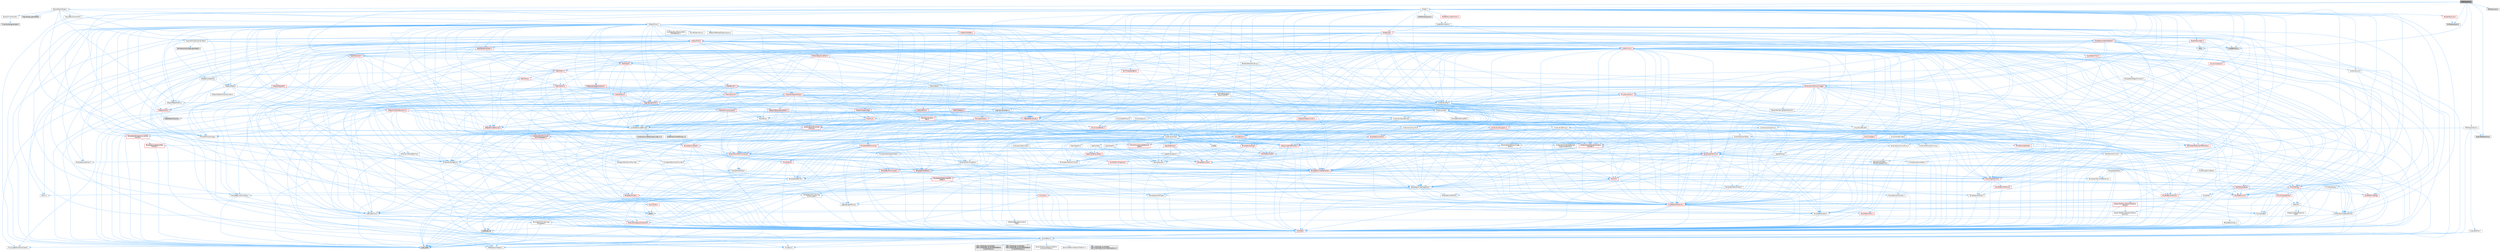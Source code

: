 digraph "PSOPrecache.h"
{
 // INTERACTIVE_SVG=YES
 // LATEX_PDF_SIZE
  bgcolor="transparent";
  edge [fontname=Helvetica,fontsize=10,labelfontname=Helvetica,labelfontsize=10];
  node [fontname=Helvetica,fontsize=10,shape=box,height=0.2,width=0.4];
  Node1 [id="Node000001",label="PSOPrecache.h",height=0.2,width=0.4,color="gray40", fillcolor="grey60", style="filled", fontcolor="black",tooltip=" "];
  Node1 -> Node2 [id="edge1_Node000001_Node000002",color="steelblue1",style="solid",tooltip=" "];
  Node2 [id="Node000002",label="RHIDefinitions.h",height=0.2,width=0.4,color="grey60", fillcolor="#E0E0E0", style="filled",tooltip=" "];
  Node1 -> Node3 [id="edge2_Node000001_Node000003",color="steelblue1",style="solid",tooltip=" "];
  Node3 [id="Node000003",label="RHIFeatureLevel.h",height=0.2,width=0.4,color="grey60", fillcolor="#E0E0E0", style="filled",tooltip=" "];
  Node1 -> Node4 [id="edge3_Node000001_Node000004",color="steelblue1",style="solid",tooltip=" "];
  Node4 [id="Node000004",label="RHIResources.h",height=0.2,width=0.4,color="grey60", fillcolor="#E0E0E0", style="filled",tooltip=" "];
  Node1 -> Node5 [id="edge4_Node000001_Node000005",color="steelblue1",style="solid",tooltip=" "];
  Node5 [id="Node000005",label="Engine/EngineTypes.h",height=0.2,width=0.4,color="grey40", fillcolor="white", style="filled",URL="$df/dcf/EngineTypes_8h.html",tooltip=" "];
  Node5 -> Node6 [id="edge5_Node000005_Node000006",color="steelblue1",style="solid",tooltip=" "];
  Node6 [id="Node000006",label="Misc/EnumClassFlags.h",height=0.2,width=0.4,color="grey40", fillcolor="white", style="filled",URL="$d8/de7/EnumClassFlags_8h.html",tooltip=" "];
  Node5 -> Node7 [id="edge6_Node000005_Node000007",color="steelblue1",style="solid",tooltip=" "];
  Node7 [id="Node000007",label="UObject/ObjectMacros.h",height=0.2,width=0.4,color="grey40", fillcolor="white", style="filled",URL="$d8/d8d/ObjectMacros_8h.html",tooltip=" "];
  Node7 -> Node6 [id="edge7_Node000007_Node000006",color="steelblue1",style="solid",tooltip=" "];
  Node7 -> Node8 [id="edge8_Node000007_Node000008",color="steelblue1",style="solid",tooltip=" "];
  Node8 [id="Node000008",label="UObject/Script.h",height=0.2,width=0.4,color="red", fillcolor="#FFF0F0", style="filled",URL="$de/dc6/Script_8h.html",tooltip=" "];
  Node8 -> Node6 [id="edge9_Node000008_Node000006",color="steelblue1",style="solid",tooltip=" "];
  Node5 -> Node280 [id="edge10_Node000005_Node000280",color="steelblue1",style="solid",tooltip=" "];
  Node280 [id="Node000280",label="UObject/Object.h",height=0.2,width=0.4,color="grey40", fillcolor="white", style="filled",URL="$db/dbf/Object_8h.html",tooltip=" "];
  Node280 -> Node8 [id="edge11_Node000280_Node000008",color="steelblue1",style="solid",tooltip=" "];
  Node280 -> Node7 [id="edge12_Node000280_Node000007",color="steelblue1",style="solid",tooltip=" "];
  Node280 -> Node281 [id="edge13_Node000280_Node000281",color="steelblue1",style="solid",tooltip=" "];
  Node281 [id="Node000281",label="UObject/UObjectBaseUtility.h",height=0.2,width=0.4,color="red", fillcolor="#FFF0F0", style="filled",URL="$d2/df9/UObjectBaseUtility_8h.html",tooltip=" "];
  Node281 -> Node27 [id="edge14_Node000281_Node000027",color="steelblue1",style="solid",tooltip=" "];
  Node27 [id="Node000027",label="Containers/StringFwd.h",height=0.2,width=0.4,color="grey40", fillcolor="white", style="filled",URL="$df/d37/StringFwd_8h.html",tooltip=" "];
  Node27 -> Node10 [id="edge15_Node000027_Node000010",color="steelblue1",style="solid",tooltip=" "];
  Node10 [id="Node000010",label="CoreTypes.h",height=0.2,width=0.4,color="red", fillcolor="#FFF0F0", style="filled",URL="$dc/dec/CoreTypes_8h.html",tooltip=" "];
  Node10 -> Node11 [id="edge16_Node000010_Node000011",color="steelblue1",style="solid",tooltip=" "];
  Node11 [id="Node000011",label="HAL/Platform.h",height=0.2,width=0.4,color="grey40", fillcolor="white", style="filled",URL="$d9/dd0/Platform_8h.html",tooltip=" "];
  Node11 -> Node12 [id="edge17_Node000011_Node000012",color="steelblue1",style="solid",tooltip=" "];
  Node12 [id="Node000012",label="Misc/Build.h",height=0.2,width=0.4,color="grey40", fillcolor="white", style="filled",URL="$d3/dbb/Build_8h.html",tooltip=" "];
  Node11 -> Node13 [id="edge18_Node000011_Node000013",color="steelblue1",style="solid",tooltip=" "];
  Node13 [id="Node000013",label="Misc/LargeWorldCoordinates.h",height=0.2,width=0.4,color="grey40", fillcolor="white", style="filled",URL="$d2/dcb/LargeWorldCoordinates_8h.html",tooltip=" "];
  Node11 -> Node14 [id="edge19_Node000011_Node000014",color="steelblue1",style="solid",tooltip=" "];
  Node14 [id="Node000014",label="type_traits",height=0.2,width=0.4,color="grey60", fillcolor="#E0E0E0", style="filled",tooltip=" "];
  Node11 -> Node15 [id="edge20_Node000011_Node000015",color="steelblue1",style="solid",tooltip=" "];
  Node15 [id="Node000015",label="PreprocessorHelpers.h",height=0.2,width=0.4,color="grey40", fillcolor="white", style="filled",URL="$db/ddb/PreprocessorHelpers_8h.html",tooltip=" "];
  Node11 -> Node16 [id="edge21_Node000011_Node000016",color="steelblue1",style="solid",tooltip=" "];
  Node16 [id="Node000016",label="UBT_COMPILED_PLATFORM\l/UBT_COMPILED_PLATFORMPlatform\lCompilerPreSetup.h",height=0.2,width=0.4,color="grey60", fillcolor="#E0E0E0", style="filled",tooltip=" "];
  Node11 -> Node17 [id="edge22_Node000011_Node000017",color="steelblue1",style="solid",tooltip=" "];
  Node17 [id="Node000017",label="GenericPlatform/GenericPlatform\lCompilerPreSetup.h",height=0.2,width=0.4,color="grey40", fillcolor="white", style="filled",URL="$d9/dc8/GenericPlatformCompilerPreSetup_8h.html",tooltip=" "];
  Node11 -> Node18 [id="edge23_Node000011_Node000018",color="steelblue1",style="solid",tooltip=" "];
  Node18 [id="Node000018",label="GenericPlatform/GenericPlatform.h",height=0.2,width=0.4,color="grey40", fillcolor="white", style="filled",URL="$d6/d84/GenericPlatform_8h.html",tooltip=" "];
  Node11 -> Node19 [id="edge24_Node000011_Node000019",color="steelblue1",style="solid",tooltip=" "];
  Node19 [id="Node000019",label="UBT_COMPILED_PLATFORM\l/UBT_COMPILED_PLATFORMPlatform.h",height=0.2,width=0.4,color="grey60", fillcolor="#E0E0E0", style="filled",tooltip=" "];
  Node11 -> Node20 [id="edge25_Node000011_Node000020",color="steelblue1",style="solid",tooltip=" "];
  Node20 [id="Node000020",label="UBT_COMPILED_PLATFORM\l/UBT_COMPILED_PLATFORMPlatform\lCompilerSetup.h",height=0.2,width=0.4,color="grey60", fillcolor="#E0E0E0", style="filled",tooltip=" "];
  Node27 -> Node28 [id="edge26_Node000027_Node000028",color="steelblue1",style="solid",tooltip=" "];
  Node28 [id="Node000028",label="Traits/ElementType.h",height=0.2,width=0.4,color="grey40", fillcolor="white", style="filled",URL="$d5/d4f/ElementType_8h.html",tooltip=" "];
  Node28 -> Node11 [id="edge27_Node000028_Node000011",color="steelblue1",style="solid",tooltip=" "];
  Node28 -> Node29 [id="edge28_Node000028_Node000029",color="steelblue1",style="solid",tooltip=" "];
  Node29 [id="Node000029",label="initializer_list",height=0.2,width=0.4,color="grey60", fillcolor="#E0E0E0", style="filled",tooltip=" "];
  Node28 -> Node14 [id="edge29_Node000028_Node000014",color="steelblue1",style="solid",tooltip=" "];
  Node27 -> Node30 [id="edge30_Node000027_Node000030",color="steelblue1",style="solid",tooltip=" "];
  Node30 [id="Node000030",label="Traits/IsContiguousContainer.h",height=0.2,width=0.4,color="red", fillcolor="#FFF0F0", style="filled",URL="$d5/d3c/IsContiguousContainer_8h.html",tooltip=" "];
  Node30 -> Node10 [id="edge31_Node000030_Node000010",color="steelblue1",style="solid",tooltip=" "];
  Node30 -> Node29 [id="edge32_Node000030_Node000029",color="steelblue1",style="solid",tooltip=" "];
  Node281 -> Node107 [id="edge33_Node000281_Node000107",color="steelblue1",style="solid",tooltip=" "];
  Node107 [id="Node000107",label="Containers/UnrealString.h",height=0.2,width=0.4,color="grey40", fillcolor="white", style="filled",URL="$d5/dba/UnrealString_8h.html",tooltip=" "];
  Node107 -> Node108 [id="edge34_Node000107_Node000108",color="steelblue1",style="solid",tooltip=" "];
  Node108 [id="Node000108",label="Containers/UnrealStringIncludes.h.inl",height=0.2,width=0.4,color="grey60", fillcolor="#E0E0E0", style="filled",tooltip=" "];
  Node107 -> Node109 [id="edge35_Node000107_Node000109",color="steelblue1",style="solid",tooltip=" "];
  Node109 [id="Node000109",label="Containers/UnrealString.h.inl",height=0.2,width=0.4,color="grey60", fillcolor="#E0E0E0", style="filled",tooltip=" "];
  Node107 -> Node110 [id="edge36_Node000107_Node000110",color="steelblue1",style="solid",tooltip=" "];
  Node110 [id="Node000110",label="Misc/StringFormatArg.h",height=0.2,width=0.4,color="grey40", fillcolor="white", style="filled",URL="$d2/d16/StringFormatArg_8h.html",tooltip=" "];
  Node110 -> Node33 [id="edge37_Node000110_Node000033",color="steelblue1",style="solid",tooltip=" "];
  Node33 [id="Node000033",label="Containers/ContainersFwd.h",height=0.2,width=0.4,color="grey40", fillcolor="white", style="filled",URL="$d4/d0a/ContainersFwd_8h.html",tooltip=" "];
  Node33 -> Node11 [id="edge38_Node000033_Node000011",color="steelblue1",style="solid",tooltip=" "];
  Node33 -> Node10 [id="edge39_Node000033_Node000010",color="steelblue1",style="solid",tooltip=" "];
  Node33 -> Node30 [id="edge40_Node000033_Node000030",color="steelblue1",style="solid",tooltip=" "];
  Node281 -> Node282 [id="edge41_Node000281_Node000282",color="steelblue1",style="solid",tooltip=" "];
  Node282 [id="Node000282",label="Containers/VersePathFwd.h",height=0.2,width=0.4,color="grey40", fillcolor="white", style="filled",URL="$d0/d99/VersePathFwd_8h.html",tooltip=" "];
  Node282 -> Node10 [id="edge42_Node000282_Node000010",color="steelblue1",style="solid",tooltip=" "];
  Node282 -> Node27 [id="edge43_Node000282_Node000027",color="steelblue1",style="solid",tooltip=" "];
  Node281 -> Node117 [id="edge44_Node000281_Node000117",color="steelblue1",style="solid",tooltip=" "];
  Node117 [id="Node000117",label="HAL/PlatformMath.h",height=0.2,width=0.4,color="red", fillcolor="#FFF0F0", style="filled",URL="$dc/d53/PlatformMath_8h.html",tooltip=" "];
  Node117 -> Node10 [id="edge45_Node000117_Node000010",color="steelblue1",style="solid",tooltip=" "];
  Node281 -> Node24 [id="edge46_Node000281_Node000024",color="steelblue1",style="solid",tooltip=" "];
  Node24 [id="Node000024",label="Misc/AssertionMacros.h",height=0.2,width=0.4,color="red", fillcolor="#FFF0F0", style="filled",URL="$d0/dfa/AssertionMacros_8h.html",tooltip=" "];
  Node24 -> Node10 [id="edge47_Node000024_Node000010",color="steelblue1",style="solid",tooltip=" "];
  Node24 -> Node11 [id="edge48_Node000024_Node000011",color="steelblue1",style="solid",tooltip=" "];
  Node24 -> Node25 [id="edge49_Node000024_Node000025",color="steelblue1",style="solid",tooltip=" "];
  Node25 [id="Node000025",label="HAL/PlatformMisc.h",height=0.2,width=0.4,color="red", fillcolor="#FFF0F0", style="filled",URL="$d0/df5/PlatformMisc_8h.html",tooltip=" "];
  Node25 -> Node10 [id="edge50_Node000025_Node000010",color="steelblue1",style="solid",tooltip=" "];
  Node24 -> Node15 [id="edge51_Node000024_Node000015",color="steelblue1",style="solid",tooltip=" "];
  Node24 -> Node60 [id="edge52_Node000024_Node000060",color="steelblue1",style="solid",tooltip=" "];
  Node60 [id="Node000060",label="Templates/EnableIf.h",height=0.2,width=0.4,color="grey40", fillcolor="white", style="filled",URL="$d7/d60/EnableIf_8h.html",tooltip=" "];
  Node60 -> Node10 [id="edge53_Node000060_Node000010",color="steelblue1",style="solid",tooltip=" "];
  Node24 -> Node66 [id="edge54_Node000024_Node000066",color="steelblue1",style="solid",tooltip=" "];
  Node66 [id="Node000066",label="Misc/VarArgs.h",height=0.2,width=0.4,color="grey40", fillcolor="white", style="filled",URL="$d5/d6f/VarArgs_8h.html",tooltip=" "];
  Node66 -> Node10 [id="edge55_Node000066_Node000010",color="steelblue1",style="solid",tooltip=" "];
  Node24 -> Node73 [id="edge56_Node000024_Node000073",color="steelblue1",style="solid",tooltip=" "];
  Node73 [id="Node000073",label="atomic",height=0.2,width=0.4,color="grey60", fillcolor="#E0E0E0", style="filled",tooltip=" "];
  Node281 -> Node6 [id="edge57_Node000281_Node000006",color="steelblue1",style="solid",tooltip=" "];
  Node281 -> Node57 [id="edge58_Node000281_Node000057",color="steelblue1",style="solid",tooltip=" "];
  Node57 [id="Node000057",label="Trace/Detail/Channel.h",height=0.2,width=0.4,color="grey60", fillcolor="#E0E0E0", style="filled",tooltip=" "];
  Node281 -> Node74 [id="edge59_Node000281_Node000074",color="steelblue1",style="solid",tooltip=" "];
  Node74 [id="Node000074",label="UObject/NameTypes.h",height=0.2,width=0.4,color="red", fillcolor="#FFF0F0", style="filled",URL="$d6/d35/NameTypes_8h.html",tooltip=" "];
  Node74 -> Node10 [id="edge60_Node000074_Node000010",color="steelblue1",style="solid",tooltip=" "];
  Node74 -> Node24 [id="edge61_Node000074_Node000024",color="steelblue1",style="solid",tooltip=" "];
  Node74 -> Node75 [id="edge62_Node000074_Node000075",color="steelblue1",style="solid",tooltip=" "];
  Node75 [id="Node000075",label="HAL/UnrealMemory.h",height=0.2,width=0.4,color="red", fillcolor="#FFF0F0", style="filled",URL="$d9/d96/UnrealMemory_8h.html",tooltip=" "];
  Node75 -> Node10 [id="edge63_Node000075_Node000010",color="steelblue1",style="solid",tooltip=" "];
  Node75 -> Node79 [id="edge64_Node000075_Node000079",color="steelblue1",style="solid",tooltip=" "];
  Node79 [id="Node000079",label="HAL/MemoryBase.h",height=0.2,width=0.4,color="red", fillcolor="#FFF0F0", style="filled",URL="$d6/d9f/MemoryBase_8h.html",tooltip=" "];
  Node79 -> Node10 [id="edge65_Node000079_Node000010",color="steelblue1",style="solid",tooltip=" "];
  Node79 -> Node53 [id="edge66_Node000079_Node000053",color="steelblue1",style="solid",tooltip=" "];
  Node53 [id="Node000053",label="HAL/PlatformAtomics.h",height=0.2,width=0.4,color="red", fillcolor="#FFF0F0", style="filled",URL="$d3/d36/PlatformAtomics_8h.html",tooltip=" "];
  Node53 -> Node10 [id="edge67_Node000053_Node000010",color="steelblue1",style="solid",tooltip=" "];
  Node79 -> Node37 [id="edge68_Node000079_Node000037",color="steelblue1",style="solid",tooltip=" "];
  Node37 [id="Node000037",label="HAL/PlatformCrt.h",height=0.2,width=0.4,color="red", fillcolor="#FFF0F0", style="filled",URL="$d8/d75/PlatformCrt_8h.html",tooltip=" "];
  Node79 -> Node80 [id="edge69_Node000079_Node000080",color="steelblue1",style="solid",tooltip=" "];
  Node80 [id="Node000080",label="Misc/Exec.h",height=0.2,width=0.4,color="grey40", fillcolor="white", style="filled",URL="$de/ddb/Exec_8h.html",tooltip=" "];
  Node80 -> Node10 [id="edge70_Node000080_Node000010",color="steelblue1",style="solid",tooltip=" "];
  Node80 -> Node24 [id="edge71_Node000080_Node000024",color="steelblue1",style="solid",tooltip=" "];
  Node79 -> Node81 [id="edge72_Node000079_Node000081",color="steelblue1",style="solid",tooltip=" "];
  Node81 [id="Node000081",label="Misc/OutputDevice.h",height=0.2,width=0.4,color="red", fillcolor="#FFF0F0", style="filled",URL="$d7/d32/OutputDevice_8h.html",tooltip=" "];
  Node81 -> Node32 [id="edge73_Node000081_Node000032",color="steelblue1",style="solid",tooltip=" "];
  Node32 [id="Node000032",label="CoreFwd.h",height=0.2,width=0.4,color="grey40", fillcolor="white", style="filled",URL="$d1/d1e/CoreFwd_8h.html",tooltip=" "];
  Node32 -> Node10 [id="edge74_Node000032_Node000010",color="steelblue1",style="solid",tooltip=" "];
  Node32 -> Node33 [id="edge75_Node000032_Node000033",color="steelblue1",style="solid",tooltip=" "];
  Node32 -> Node34 [id="edge76_Node000032_Node000034",color="steelblue1",style="solid",tooltip=" "];
  Node34 [id="Node000034",label="Math/MathFwd.h",height=0.2,width=0.4,color="grey40", fillcolor="white", style="filled",URL="$d2/d10/MathFwd_8h.html",tooltip=" "];
  Node34 -> Node11 [id="edge77_Node000034_Node000011",color="steelblue1",style="solid",tooltip=" "];
  Node32 -> Node35 [id="edge78_Node000032_Node000035",color="steelblue1",style="solid",tooltip=" "];
  Node35 [id="Node000035",label="UObject/UObjectHierarchy\lFwd.h",height=0.2,width=0.4,color="grey40", fillcolor="white", style="filled",URL="$d3/d13/UObjectHierarchyFwd_8h.html",tooltip=" "];
  Node81 -> Node10 [id="edge79_Node000081_Node000010",color="steelblue1",style="solid",tooltip=" "];
  Node81 -> Node82 [id="edge80_Node000081_Node000082",color="steelblue1",style="solid",tooltip=" "];
  Node82 [id="Node000082",label="Logging/LogVerbosity.h",height=0.2,width=0.4,color="grey40", fillcolor="white", style="filled",URL="$d2/d8f/LogVerbosity_8h.html",tooltip=" "];
  Node82 -> Node10 [id="edge81_Node000082_Node000010",color="steelblue1",style="solid",tooltip=" "];
  Node81 -> Node66 [id="edge82_Node000081_Node000066",color="steelblue1",style="solid",tooltip=" "];
  Node75 -> Node92 [id="edge83_Node000075_Node000092",color="steelblue1",style="solid",tooltip=" "];
  Node92 [id="Node000092",label="HAL/PlatformMemory.h",height=0.2,width=0.4,color="red", fillcolor="#FFF0F0", style="filled",URL="$de/d68/PlatformMemory_8h.html",tooltip=" "];
  Node92 -> Node10 [id="edge84_Node000092_Node000010",color="steelblue1",style="solid",tooltip=" "];
  Node75 -> Node95 [id="edge85_Node000075_Node000095",color="steelblue1",style="solid",tooltip=" "];
  Node95 [id="Node000095",label="Templates/IsPointer.h",height=0.2,width=0.4,color="grey40", fillcolor="white", style="filled",URL="$d7/d05/IsPointer_8h.html",tooltip=" "];
  Node95 -> Node10 [id="edge86_Node000095_Node000010",color="steelblue1",style="solid",tooltip=" "];
  Node74 -> Node96 [id="edge87_Node000074_Node000096",color="steelblue1",style="solid",tooltip=" "];
  Node96 [id="Node000096",label="Templates/UnrealTypeTraits.h",height=0.2,width=0.4,color="grey40", fillcolor="white", style="filled",URL="$d2/d2d/UnrealTypeTraits_8h.html",tooltip=" "];
  Node96 -> Node10 [id="edge88_Node000096_Node000010",color="steelblue1",style="solid",tooltip=" "];
  Node96 -> Node95 [id="edge89_Node000096_Node000095",color="steelblue1",style="solid",tooltip=" "];
  Node96 -> Node24 [id="edge90_Node000096_Node000024",color="steelblue1",style="solid",tooltip=" "];
  Node96 -> Node88 [id="edge91_Node000096_Node000088",color="steelblue1",style="solid",tooltip=" "];
  Node88 [id="Node000088",label="Templates/AndOrNot.h",height=0.2,width=0.4,color="grey40", fillcolor="white", style="filled",URL="$db/d0a/AndOrNot_8h.html",tooltip=" "];
  Node88 -> Node10 [id="edge92_Node000088_Node000010",color="steelblue1",style="solid",tooltip=" "];
  Node96 -> Node60 [id="edge93_Node000096_Node000060",color="steelblue1",style="solid",tooltip=" "];
  Node96 -> Node97 [id="edge94_Node000096_Node000097",color="steelblue1",style="solid",tooltip=" "];
  Node97 [id="Node000097",label="Templates/IsArithmetic.h",height=0.2,width=0.4,color="grey40", fillcolor="white", style="filled",URL="$d2/d5d/IsArithmetic_8h.html",tooltip=" "];
  Node97 -> Node10 [id="edge95_Node000097_Node000010",color="steelblue1",style="solid",tooltip=" "];
  Node96 -> Node63 [id="edge96_Node000096_Node000063",color="steelblue1",style="solid",tooltip=" "];
  Node63 [id="Node000063",label="IsEnum.h",height=0.2,width=0.4,color="grey40", fillcolor="white", style="filled",URL="$d4/de5/IsEnum_8h.html",tooltip=" "];
  Node96 -> Node98 [id="edge97_Node000096_Node000098",color="steelblue1",style="solid",tooltip=" "];
  Node98 [id="Node000098",label="Templates/Models.h",height=0.2,width=0.4,color="red", fillcolor="#FFF0F0", style="filled",URL="$d3/d0c/Models_8h.html",tooltip=" "];
  Node96 -> Node99 [id="edge98_Node000096_Node000099",color="steelblue1",style="solid",tooltip=" "];
  Node99 [id="Node000099",label="Templates/IsPODType.h",height=0.2,width=0.4,color="grey40", fillcolor="white", style="filled",URL="$d7/db1/IsPODType_8h.html",tooltip=" "];
  Node99 -> Node10 [id="edge99_Node000099_Node000010",color="steelblue1",style="solid",tooltip=" "];
  Node96 -> Node100 [id="edge100_Node000096_Node000100",color="steelblue1",style="solid",tooltip=" "];
  Node100 [id="Node000100",label="Templates/IsUECoreType.h",height=0.2,width=0.4,color="grey40", fillcolor="white", style="filled",URL="$d1/db8/IsUECoreType_8h.html",tooltip=" "];
  Node100 -> Node10 [id="edge101_Node000100_Node000010",color="steelblue1",style="solid",tooltip=" "];
  Node100 -> Node14 [id="edge102_Node000100_Node000014",color="steelblue1",style="solid",tooltip=" "];
  Node96 -> Node89 [id="edge103_Node000096_Node000089",color="steelblue1",style="solid",tooltip=" "];
  Node89 [id="Node000089",label="Templates/IsTriviallyCopy\lConstructible.h",height=0.2,width=0.4,color="grey40", fillcolor="white", style="filled",URL="$d3/d78/IsTriviallyCopyConstructible_8h.html",tooltip=" "];
  Node89 -> Node10 [id="edge104_Node000089_Node000010",color="steelblue1",style="solid",tooltip=" "];
  Node89 -> Node14 [id="edge105_Node000089_Node000014",color="steelblue1",style="solid",tooltip=" "];
  Node74 -> Node101 [id="edge106_Node000074_Node000101",color="steelblue1",style="solid",tooltip=" "];
  Node101 [id="Node000101",label="Templates/UnrealTemplate.h",height=0.2,width=0.4,color="red", fillcolor="#FFF0F0", style="filled",URL="$d4/d24/UnrealTemplate_8h.html",tooltip=" "];
  Node101 -> Node10 [id="edge107_Node000101_Node000010",color="steelblue1",style="solid",tooltip=" "];
  Node101 -> Node95 [id="edge108_Node000101_Node000095",color="steelblue1",style="solid",tooltip=" "];
  Node101 -> Node75 [id="edge109_Node000101_Node000075",color="steelblue1",style="solid",tooltip=" "];
  Node101 -> Node96 [id="edge110_Node000101_Node000096",color="steelblue1",style="solid",tooltip=" "];
  Node101 -> Node104 [id="edge111_Node000101_Node000104",color="steelblue1",style="solid",tooltip=" "];
  Node104 [id="Node000104",label="Templates/RemoveReference.h",height=0.2,width=0.4,color="grey40", fillcolor="white", style="filled",URL="$da/dbe/RemoveReference_8h.html",tooltip=" "];
  Node104 -> Node10 [id="edge112_Node000104_Node000010",color="steelblue1",style="solid",tooltip=" "];
  Node101 -> Node68 [id="edge113_Node000101_Node000068",color="steelblue1",style="solid",tooltip=" "];
  Node68 [id="Node000068",label="Templates/Requires.h",height=0.2,width=0.4,color="grey40", fillcolor="white", style="filled",URL="$dc/d96/Requires_8h.html",tooltip=" "];
  Node68 -> Node60 [id="edge114_Node000068_Node000060",color="steelblue1",style="solid",tooltip=" "];
  Node68 -> Node14 [id="edge115_Node000068_Node000014",color="steelblue1",style="solid",tooltip=" "];
  Node101 -> Node105 [id="edge116_Node000101_Node000105",color="steelblue1",style="solid",tooltip=" "];
  Node105 [id="Node000105",label="Templates/TypeCompatible\lBytes.h",height=0.2,width=0.4,color="red", fillcolor="#FFF0F0", style="filled",URL="$df/d0a/TypeCompatibleBytes_8h.html",tooltip=" "];
  Node105 -> Node10 [id="edge117_Node000105_Node000010",color="steelblue1",style="solid",tooltip=" "];
  Node105 -> Node14 [id="edge118_Node000105_Node000014",color="steelblue1",style="solid",tooltip=" "];
  Node101 -> Node30 [id="edge119_Node000101_Node000030",color="steelblue1",style="solid",tooltip=" "];
  Node101 -> Node14 [id="edge120_Node000101_Node000014",color="steelblue1",style="solid",tooltip=" "];
  Node74 -> Node107 [id="edge121_Node000074_Node000107",color="steelblue1",style="solid",tooltip=" "];
  Node74 -> Node111 [id="edge122_Node000074_Node000111",color="steelblue1",style="solid",tooltip=" "];
  Node111 [id="Node000111",label="HAL/CriticalSection.h",height=0.2,width=0.4,color="red", fillcolor="#FFF0F0", style="filled",URL="$d6/d90/CriticalSection_8h.html",tooltip=" "];
  Node74 -> Node114 [id="edge123_Node000074_Node000114",color="steelblue1",style="solid",tooltip=" "];
  Node114 [id="Node000114",label="Containers/StringConv.h",height=0.2,width=0.4,color="red", fillcolor="#FFF0F0", style="filled",URL="$d3/ddf/StringConv_8h.html",tooltip=" "];
  Node114 -> Node10 [id="edge124_Node000114_Node000010",color="steelblue1",style="solid",tooltip=" "];
  Node114 -> Node24 [id="edge125_Node000114_Node000024",color="steelblue1",style="solid",tooltip=" "];
  Node114 -> Node115 [id="edge126_Node000114_Node000115",color="steelblue1",style="solid",tooltip=" "];
  Node115 [id="Node000115",label="Containers/ContainerAllocation\lPolicies.h",height=0.2,width=0.4,color="red", fillcolor="#FFF0F0", style="filled",URL="$d7/dff/ContainerAllocationPolicies_8h.html",tooltip=" "];
  Node115 -> Node10 [id="edge127_Node000115_Node000010",color="steelblue1",style="solid",tooltip=" "];
  Node115 -> Node115 [id="edge128_Node000115_Node000115",color="steelblue1",style="solid",tooltip=" "];
  Node115 -> Node117 [id="edge129_Node000115_Node000117",color="steelblue1",style="solid",tooltip=" "];
  Node115 -> Node75 [id="edge130_Node000115_Node000075",color="steelblue1",style="solid",tooltip=" "];
  Node115 -> Node47 [id="edge131_Node000115_Node000047",color="steelblue1",style="solid",tooltip=" "];
  Node47 [id="Node000047",label="Math/NumericLimits.h",height=0.2,width=0.4,color="grey40", fillcolor="white", style="filled",URL="$df/d1b/NumericLimits_8h.html",tooltip=" "];
  Node47 -> Node10 [id="edge132_Node000047_Node000010",color="steelblue1",style="solid",tooltip=" "];
  Node115 -> Node24 [id="edge133_Node000115_Node000024",color="steelblue1",style="solid",tooltip=" "];
  Node115 -> Node126 [id="edge134_Node000115_Node000126",color="steelblue1",style="solid",tooltip=" "];
  Node126 [id="Node000126",label="Templates/MemoryOps.h",height=0.2,width=0.4,color="red", fillcolor="#FFF0F0", style="filled",URL="$db/dea/MemoryOps_8h.html",tooltip=" "];
  Node126 -> Node10 [id="edge135_Node000126_Node000010",color="steelblue1",style="solid",tooltip=" "];
  Node126 -> Node75 [id="edge136_Node000126_Node000075",color="steelblue1",style="solid",tooltip=" "];
  Node126 -> Node90 [id="edge137_Node000126_Node000090",color="steelblue1",style="solid",tooltip=" "];
  Node90 [id="Node000090",label="Templates/IsTriviallyCopy\lAssignable.h",height=0.2,width=0.4,color="grey40", fillcolor="white", style="filled",URL="$d2/df2/IsTriviallyCopyAssignable_8h.html",tooltip=" "];
  Node90 -> Node10 [id="edge138_Node000090_Node000010",color="steelblue1",style="solid",tooltip=" "];
  Node90 -> Node14 [id="edge139_Node000090_Node000014",color="steelblue1",style="solid",tooltip=" "];
  Node126 -> Node89 [id="edge140_Node000126_Node000089",color="steelblue1",style="solid",tooltip=" "];
  Node126 -> Node68 [id="edge141_Node000126_Node000068",color="steelblue1",style="solid",tooltip=" "];
  Node126 -> Node96 [id="edge142_Node000126_Node000096",color="steelblue1",style="solid",tooltip=" "];
  Node126 -> Node14 [id="edge143_Node000126_Node000014",color="steelblue1",style="solid",tooltip=" "];
  Node115 -> Node105 [id="edge144_Node000115_Node000105",color="steelblue1",style="solid",tooltip=" "];
  Node115 -> Node14 [id="edge145_Node000115_Node000014",color="steelblue1",style="solid",tooltip=" "];
  Node114 -> Node127 [id="edge146_Node000114_Node000127",color="steelblue1",style="solid",tooltip=" "];
  Node127 [id="Node000127",label="Containers/Array.h",height=0.2,width=0.4,color="grey40", fillcolor="white", style="filled",URL="$df/dd0/Array_8h.html",tooltip=" "];
  Node127 -> Node10 [id="edge147_Node000127_Node000010",color="steelblue1",style="solid",tooltip=" "];
  Node127 -> Node24 [id="edge148_Node000127_Node000024",color="steelblue1",style="solid",tooltip=" "];
  Node127 -> Node128 [id="edge149_Node000127_Node000128",color="steelblue1",style="solid",tooltip=" "];
  Node128 [id="Node000128",label="Misc/IntrusiveUnsetOptional\lState.h",height=0.2,width=0.4,color="red", fillcolor="#FFF0F0", style="filled",URL="$d2/d0a/IntrusiveUnsetOptionalState_8h.html",tooltip=" "];
  Node127 -> Node130 [id="edge150_Node000127_Node000130",color="steelblue1",style="solid",tooltip=" "];
  Node130 [id="Node000130",label="Misc/ReverseIterate.h",height=0.2,width=0.4,color="red", fillcolor="#FFF0F0", style="filled",URL="$db/de3/ReverseIterate_8h.html",tooltip=" "];
  Node130 -> Node11 [id="edge151_Node000130_Node000011",color="steelblue1",style="solid",tooltip=" "];
  Node127 -> Node75 [id="edge152_Node000127_Node000075",color="steelblue1",style="solid",tooltip=" "];
  Node127 -> Node96 [id="edge153_Node000127_Node000096",color="steelblue1",style="solid",tooltip=" "];
  Node127 -> Node101 [id="edge154_Node000127_Node000101",color="steelblue1",style="solid",tooltip=" "];
  Node127 -> Node132 [id="edge155_Node000127_Node000132",color="steelblue1",style="solid",tooltip=" "];
  Node132 [id="Node000132",label="Containers/AllowShrinking.h",height=0.2,width=0.4,color="grey40", fillcolor="white", style="filled",URL="$d7/d1a/AllowShrinking_8h.html",tooltip=" "];
  Node132 -> Node10 [id="edge156_Node000132_Node000010",color="steelblue1",style="solid",tooltip=" "];
  Node127 -> Node115 [id="edge157_Node000127_Node000115",color="steelblue1",style="solid",tooltip=" "];
  Node127 -> Node133 [id="edge158_Node000127_Node000133",color="steelblue1",style="solid",tooltip=" "];
  Node133 [id="Node000133",label="Containers/ContainerElement\lTypeCompatibility.h",height=0.2,width=0.4,color="grey40", fillcolor="white", style="filled",URL="$df/ddf/ContainerElementTypeCompatibility_8h.html",tooltip=" "];
  Node133 -> Node10 [id="edge159_Node000133_Node000010",color="steelblue1",style="solid",tooltip=" "];
  Node133 -> Node96 [id="edge160_Node000133_Node000096",color="steelblue1",style="solid",tooltip=" "];
  Node127 -> Node134 [id="edge161_Node000127_Node000134",color="steelblue1",style="solid",tooltip=" "];
  Node134 [id="Node000134",label="Serialization/Archive.h",height=0.2,width=0.4,color="red", fillcolor="#FFF0F0", style="filled",URL="$d7/d3b/Archive_8h.html",tooltip=" "];
  Node134 -> Node32 [id="edge162_Node000134_Node000032",color="steelblue1",style="solid",tooltip=" "];
  Node134 -> Node10 [id="edge163_Node000134_Node000010",color="steelblue1",style="solid",tooltip=" "];
  Node134 -> Node135 [id="edge164_Node000134_Node000135",color="steelblue1",style="solid",tooltip=" "];
  Node135 [id="Node000135",label="HAL/PlatformProperties.h",height=0.2,width=0.4,color="red", fillcolor="#FFF0F0", style="filled",URL="$d9/db0/PlatformProperties_8h.html",tooltip=" "];
  Node135 -> Node10 [id="edge165_Node000135_Node000010",color="steelblue1",style="solid",tooltip=" "];
  Node134 -> Node138 [id="edge166_Node000134_Node000138",color="steelblue1",style="solid",tooltip=" "];
  Node138 [id="Node000138",label="Internationalization\l/TextNamespaceFwd.h",height=0.2,width=0.4,color="grey40", fillcolor="white", style="filled",URL="$d8/d97/TextNamespaceFwd_8h.html",tooltip=" "];
  Node138 -> Node10 [id="edge167_Node000138_Node000010",color="steelblue1",style="solid",tooltip=" "];
  Node134 -> Node34 [id="edge168_Node000134_Node000034",color="steelblue1",style="solid",tooltip=" "];
  Node134 -> Node24 [id="edge169_Node000134_Node000024",color="steelblue1",style="solid",tooltip=" "];
  Node134 -> Node12 [id="edge170_Node000134_Node000012",color="steelblue1",style="solid",tooltip=" "];
  Node134 -> Node139 [id="edge171_Node000134_Node000139",color="steelblue1",style="solid",tooltip=" "];
  Node139 [id="Node000139",label="Misc/EngineVersionBase.h",height=0.2,width=0.4,color="grey40", fillcolor="white", style="filled",URL="$d5/d2b/EngineVersionBase_8h.html",tooltip=" "];
  Node139 -> Node10 [id="edge172_Node000139_Node000010",color="steelblue1",style="solid",tooltip=" "];
  Node134 -> Node66 [id="edge173_Node000134_Node000066",color="steelblue1",style="solid",tooltip=" "];
  Node134 -> Node60 [id="edge174_Node000134_Node000060",color="steelblue1",style="solid",tooltip=" "];
  Node134 -> Node142 [id="edge175_Node000134_Node000142",color="steelblue1",style="solid",tooltip=" "];
  Node142 [id="Node000142",label="Templates/IsEnumClass.h",height=0.2,width=0.4,color="grey40", fillcolor="white", style="filled",URL="$d7/d15/IsEnumClass_8h.html",tooltip=" "];
  Node142 -> Node10 [id="edge176_Node000142_Node000010",color="steelblue1",style="solid",tooltip=" "];
  Node142 -> Node88 [id="edge177_Node000142_Node000088",color="steelblue1",style="solid",tooltip=" "];
  Node134 -> Node101 [id="edge178_Node000134_Node000101",color="steelblue1",style="solid",tooltip=" "];
  Node127 -> Node144 [id="edge179_Node000127_Node000144",color="steelblue1",style="solid",tooltip=" "];
  Node144 [id="Node000144",label="Serialization/MemoryImage\lWriter.h",height=0.2,width=0.4,color="grey40", fillcolor="white", style="filled",URL="$d0/d08/MemoryImageWriter_8h.html",tooltip=" "];
  Node144 -> Node10 [id="edge180_Node000144_Node000010",color="steelblue1",style="solid",tooltip=" "];
  Node144 -> Node145 [id="edge181_Node000144_Node000145",color="steelblue1",style="solid",tooltip=" "];
  Node145 [id="Node000145",label="Serialization/MemoryLayout.h",height=0.2,width=0.4,color="red", fillcolor="#FFF0F0", style="filled",URL="$d7/d66/MemoryLayout_8h.html",tooltip=" "];
  Node145 -> Node146 [id="edge182_Node000145_Node000146",color="steelblue1",style="solid",tooltip=" "];
  Node146 [id="Node000146",label="Concepts/StaticClassProvider.h",height=0.2,width=0.4,color="grey40", fillcolor="white", style="filled",URL="$dd/d83/StaticClassProvider_8h.html",tooltip=" "];
  Node145 -> Node147 [id="edge183_Node000145_Node000147",color="steelblue1",style="solid",tooltip=" "];
  Node147 [id="Node000147",label="Concepts/StaticStructProvider.h",height=0.2,width=0.4,color="grey40", fillcolor="white", style="filled",URL="$d5/d77/StaticStructProvider_8h.html",tooltip=" "];
  Node145 -> Node148 [id="edge184_Node000145_Node000148",color="steelblue1",style="solid",tooltip=" "];
  Node148 [id="Node000148",label="Containers/EnumAsByte.h",height=0.2,width=0.4,color="grey40", fillcolor="white", style="filled",URL="$d6/d9a/EnumAsByte_8h.html",tooltip=" "];
  Node148 -> Node10 [id="edge185_Node000148_Node000010",color="steelblue1",style="solid",tooltip=" "];
  Node148 -> Node99 [id="edge186_Node000148_Node000099",color="steelblue1",style="solid",tooltip=" "];
  Node148 -> Node149 [id="edge187_Node000148_Node000149",color="steelblue1",style="solid",tooltip=" "];
  Node149 [id="Node000149",label="Templates/TypeHash.h",height=0.2,width=0.4,color="red", fillcolor="#FFF0F0", style="filled",URL="$d1/d62/TypeHash_8h.html",tooltip=" "];
  Node149 -> Node10 [id="edge188_Node000149_Node000010",color="steelblue1",style="solid",tooltip=" "];
  Node149 -> Node68 [id="edge189_Node000149_Node000068",color="steelblue1",style="solid",tooltip=" "];
  Node149 -> Node150 [id="edge190_Node000149_Node000150",color="steelblue1",style="solid",tooltip=" "];
  Node150 [id="Node000150",label="Misc/Crc.h",height=0.2,width=0.4,color="red", fillcolor="#FFF0F0", style="filled",URL="$d4/dd2/Crc_8h.html",tooltip=" "];
  Node150 -> Node10 [id="edge191_Node000150_Node000010",color="steelblue1",style="solid",tooltip=" "];
  Node150 -> Node77 [id="edge192_Node000150_Node000077",color="steelblue1",style="solid",tooltip=" "];
  Node77 [id="Node000077",label="HAL/PlatformString.h",height=0.2,width=0.4,color="red", fillcolor="#FFF0F0", style="filled",URL="$db/db5/PlatformString_8h.html",tooltip=" "];
  Node77 -> Node10 [id="edge193_Node000077_Node000010",color="steelblue1",style="solid",tooltip=" "];
  Node150 -> Node24 [id="edge194_Node000150_Node000024",color="steelblue1",style="solid",tooltip=" "];
  Node150 -> Node151 [id="edge195_Node000150_Node000151",color="steelblue1",style="solid",tooltip=" "];
  Node151 [id="Node000151",label="Misc/CString.h",height=0.2,width=0.4,color="red", fillcolor="#FFF0F0", style="filled",URL="$d2/d49/CString_8h.html",tooltip=" "];
  Node151 -> Node10 [id="edge196_Node000151_Node000010",color="steelblue1",style="solid",tooltip=" "];
  Node151 -> Node37 [id="edge197_Node000151_Node000037",color="steelblue1",style="solid",tooltip=" "];
  Node151 -> Node77 [id="edge198_Node000151_Node000077",color="steelblue1",style="solid",tooltip=" "];
  Node151 -> Node24 [id="edge199_Node000151_Node000024",color="steelblue1",style="solid",tooltip=" "];
  Node151 -> Node152 [id="edge200_Node000151_Node000152",color="steelblue1",style="solid",tooltip=" "];
  Node152 [id="Node000152",label="Misc/Char.h",height=0.2,width=0.4,color="red", fillcolor="#FFF0F0", style="filled",URL="$d0/d58/Char_8h.html",tooltip=" "];
  Node152 -> Node10 [id="edge201_Node000152_Node000010",color="steelblue1",style="solid",tooltip=" "];
  Node152 -> Node14 [id="edge202_Node000152_Node000014",color="steelblue1",style="solid",tooltip=" "];
  Node151 -> Node66 [id="edge203_Node000151_Node000066",color="steelblue1",style="solid",tooltip=" "];
  Node150 -> Node152 [id="edge204_Node000150_Node000152",color="steelblue1",style="solid",tooltip=" "];
  Node150 -> Node96 [id="edge205_Node000150_Node000096",color="steelblue1",style="solid",tooltip=" "];
  Node149 -> Node14 [id="edge206_Node000149_Node000014",color="steelblue1",style="solid",tooltip=" "];
  Node145 -> Node27 [id="edge207_Node000145_Node000027",color="steelblue1",style="solid",tooltip=" "];
  Node145 -> Node75 [id="edge208_Node000145_Node000075",color="steelblue1",style="solid",tooltip=" "];
  Node145 -> Node60 [id="edge209_Node000145_Node000060",color="steelblue1",style="solid",tooltip=" "];
  Node145 -> Node157 [id="edge210_Node000145_Node000157",color="steelblue1",style="solid",tooltip=" "];
  Node157 [id="Node000157",label="Templates/IsAbstract.h",height=0.2,width=0.4,color="grey40", fillcolor="white", style="filled",URL="$d8/db7/IsAbstract_8h.html",tooltip=" "];
  Node145 -> Node98 [id="edge211_Node000145_Node000098",color="steelblue1",style="solid",tooltip=" "];
  Node145 -> Node101 [id="edge212_Node000145_Node000101",color="steelblue1",style="solid",tooltip=" "];
  Node127 -> Node158 [id="edge213_Node000127_Node000158",color="steelblue1",style="solid",tooltip=" "];
  Node158 [id="Node000158",label="Algo/Heapify.h",height=0.2,width=0.4,color="grey40", fillcolor="white", style="filled",URL="$d0/d2a/Heapify_8h.html",tooltip=" "];
  Node158 -> Node159 [id="edge214_Node000158_Node000159",color="steelblue1",style="solid",tooltip=" "];
  Node159 [id="Node000159",label="Algo/Impl/BinaryHeap.h",height=0.2,width=0.4,color="red", fillcolor="#FFF0F0", style="filled",URL="$d7/da3/Algo_2Impl_2BinaryHeap_8h.html",tooltip=" "];
  Node159 -> Node160 [id="edge215_Node000159_Node000160",color="steelblue1",style="solid",tooltip=" "];
  Node160 [id="Node000160",label="Templates/Invoke.h",height=0.2,width=0.4,color="red", fillcolor="#FFF0F0", style="filled",URL="$d7/deb/Invoke_8h.html",tooltip=" "];
  Node160 -> Node10 [id="edge216_Node000160_Node000010",color="steelblue1",style="solid",tooltip=" "];
  Node160 -> Node101 [id="edge217_Node000160_Node000101",color="steelblue1",style="solid",tooltip=" "];
  Node160 -> Node14 [id="edge218_Node000160_Node000014",color="steelblue1",style="solid",tooltip=" "];
  Node159 -> Node14 [id="edge219_Node000159_Node000014",color="steelblue1",style="solid",tooltip=" "];
  Node158 -> Node164 [id="edge220_Node000158_Node000164",color="steelblue1",style="solid",tooltip=" "];
  Node164 [id="Node000164",label="Templates/IdentityFunctor.h",height=0.2,width=0.4,color="grey40", fillcolor="white", style="filled",URL="$d7/d2e/IdentityFunctor_8h.html",tooltip=" "];
  Node164 -> Node11 [id="edge221_Node000164_Node000011",color="steelblue1",style="solid",tooltip=" "];
  Node158 -> Node160 [id="edge222_Node000158_Node000160",color="steelblue1",style="solid",tooltip=" "];
  Node158 -> Node165 [id="edge223_Node000158_Node000165",color="steelblue1",style="solid",tooltip=" "];
  Node165 [id="Node000165",label="Templates/Less.h",height=0.2,width=0.4,color="grey40", fillcolor="white", style="filled",URL="$de/dc8/Less_8h.html",tooltip=" "];
  Node165 -> Node10 [id="edge224_Node000165_Node000010",color="steelblue1",style="solid",tooltip=" "];
  Node165 -> Node101 [id="edge225_Node000165_Node000101",color="steelblue1",style="solid",tooltip=" "];
  Node158 -> Node101 [id="edge226_Node000158_Node000101",color="steelblue1",style="solid",tooltip=" "];
  Node127 -> Node166 [id="edge227_Node000127_Node000166",color="steelblue1",style="solid",tooltip=" "];
  Node166 [id="Node000166",label="Algo/HeapSort.h",height=0.2,width=0.4,color="grey40", fillcolor="white", style="filled",URL="$d3/d92/HeapSort_8h.html",tooltip=" "];
  Node166 -> Node159 [id="edge228_Node000166_Node000159",color="steelblue1",style="solid",tooltip=" "];
  Node166 -> Node164 [id="edge229_Node000166_Node000164",color="steelblue1",style="solid",tooltip=" "];
  Node166 -> Node165 [id="edge230_Node000166_Node000165",color="steelblue1",style="solid",tooltip=" "];
  Node166 -> Node101 [id="edge231_Node000166_Node000101",color="steelblue1",style="solid",tooltip=" "];
  Node127 -> Node167 [id="edge232_Node000127_Node000167",color="steelblue1",style="solid",tooltip=" "];
  Node167 [id="Node000167",label="Algo/IsHeap.h",height=0.2,width=0.4,color="grey40", fillcolor="white", style="filled",URL="$de/d32/IsHeap_8h.html",tooltip=" "];
  Node167 -> Node159 [id="edge233_Node000167_Node000159",color="steelblue1",style="solid",tooltip=" "];
  Node167 -> Node164 [id="edge234_Node000167_Node000164",color="steelblue1",style="solid",tooltip=" "];
  Node167 -> Node160 [id="edge235_Node000167_Node000160",color="steelblue1",style="solid",tooltip=" "];
  Node167 -> Node165 [id="edge236_Node000167_Node000165",color="steelblue1",style="solid",tooltip=" "];
  Node167 -> Node101 [id="edge237_Node000167_Node000101",color="steelblue1",style="solid",tooltip=" "];
  Node127 -> Node159 [id="edge238_Node000127_Node000159",color="steelblue1",style="solid",tooltip=" "];
  Node127 -> Node168 [id="edge239_Node000127_Node000168",color="steelblue1",style="solid",tooltip=" "];
  Node168 [id="Node000168",label="Algo/StableSort.h",height=0.2,width=0.4,color="red", fillcolor="#FFF0F0", style="filled",URL="$d7/d3c/StableSort_8h.html",tooltip=" "];
  Node168 -> Node169 [id="edge240_Node000168_Node000169",color="steelblue1",style="solid",tooltip=" "];
  Node169 [id="Node000169",label="Algo/BinarySearch.h",height=0.2,width=0.4,color="grey40", fillcolor="white", style="filled",URL="$db/db4/BinarySearch_8h.html",tooltip=" "];
  Node169 -> Node164 [id="edge241_Node000169_Node000164",color="steelblue1",style="solid",tooltip=" "];
  Node169 -> Node160 [id="edge242_Node000169_Node000160",color="steelblue1",style="solid",tooltip=" "];
  Node169 -> Node165 [id="edge243_Node000169_Node000165",color="steelblue1",style="solid",tooltip=" "];
  Node168 -> Node164 [id="edge244_Node000168_Node000164",color="steelblue1",style="solid",tooltip=" "];
  Node168 -> Node160 [id="edge245_Node000168_Node000160",color="steelblue1",style="solid",tooltip=" "];
  Node168 -> Node165 [id="edge246_Node000168_Node000165",color="steelblue1",style="solid",tooltip=" "];
  Node168 -> Node101 [id="edge247_Node000168_Node000101",color="steelblue1",style="solid",tooltip=" "];
  Node127 -> Node171 [id="edge248_Node000127_Node000171",color="steelblue1",style="solid",tooltip=" "];
  Node171 [id="Node000171",label="Concepts/GetTypeHashable.h",height=0.2,width=0.4,color="grey40", fillcolor="white", style="filled",URL="$d3/da2/GetTypeHashable_8h.html",tooltip=" "];
  Node171 -> Node10 [id="edge249_Node000171_Node000010",color="steelblue1",style="solid",tooltip=" "];
  Node171 -> Node149 [id="edge250_Node000171_Node000149",color="steelblue1",style="solid",tooltip=" "];
  Node127 -> Node164 [id="edge251_Node000127_Node000164",color="steelblue1",style="solid",tooltip=" "];
  Node127 -> Node160 [id="edge252_Node000127_Node000160",color="steelblue1",style="solid",tooltip=" "];
  Node127 -> Node165 [id="edge253_Node000127_Node000165",color="steelblue1",style="solid",tooltip=" "];
  Node127 -> Node172 [id="edge254_Node000127_Node000172",color="steelblue1",style="solid",tooltip=" "];
  Node172 [id="Node000172",label="Templates/LosesQualifiers\lFromTo.h",height=0.2,width=0.4,color="red", fillcolor="#FFF0F0", style="filled",URL="$d2/db3/LosesQualifiersFromTo_8h.html",tooltip=" "];
  Node172 -> Node14 [id="edge255_Node000172_Node000014",color="steelblue1",style="solid",tooltip=" "];
  Node127 -> Node68 [id="edge256_Node000127_Node000068",color="steelblue1",style="solid",tooltip=" "];
  Node127 -> Node173 [id="edge257_Node000127_Node000173",color="steelblue1",style="solid",tooltip=" "];
  Node173 [id="Node000173",label="Templates/Sorting.h",height=0.2,width=0.4,color="red", fillcolor="#FFF0F0", style="filled",URL="$d3/d9e/Sorting_8h.html",tooltip=" "];
  Node173 -> Node10 [id="edge258_Node000173_Node000010",color="steelblue1",style="solid",tooltip=" "];
  Node173 -> Node169 [id="edge259_Node000173_Node000169",color="steelblue1",style="solid",tooltip=" "];
  Node173 -> Node117 [id="edge260_Node000173_Node000117",color="steelblue1",style="solid",tooltip=" "];
  Node173 -> Node165 [id="edge261_Node000173_Node000165",color="steelblue1",style="solid",tooltip=" "];
  Node127 -> Node177 [id="edge262_Node000127_Node000177",color="steelblue1",style="solid",tooltip=" "];
  Node177 [id="Node000177",label="Templates/AlignmentTemplates.h",height=0.2,width=0.4,color="red", fillcolor="#FFF0F0", style="filled",URL="$dd/d32/AlignmentTemplates_8h.html",tooltip=" "];
  Node177 -> Node10 [id="edge263_Node000177_Node000010",color="steelblue1",style="solid",tooltip=" "];
  Node177 -> Node95 [id="edge264_Node000177_Node000095",color="steelblue1",style="solid",tooltip=" "];
  Node127 -> Node28 [id="edge265_Node000127_Node000028",color="steelblue1",style="solid",tooltip=" "];
  Node127 -> Node123 [id="edge266_Node000127_Node000123",color="steelblue1",style="solid",tooltip=" "];
  Node123 [id="Node000123",label="limits",height=0.2,width=0.4,color="grey60", fillcolor="#E0E0E0", style="filled",tooltip=" "];
  Node127 -> Node14 [id="edge267_Node000127_Node000014",color="steelblue1",style="solid",tooltip=" "];
  Node114 -> Node151 [id="edge268_Node000114_Node000151",color="steelblue1",style="solid",tooltip=" "];
  Node114 -> Node101 [id="edge269_Node000114_Node000101",color="steelblue1",style="solid",tooltip=" "];
  Node114 -> Node96 [id="edge270_Node000114_Node000096",color="steelblue1",style="solid",tooltip=" "];
  Node114 -> Node28 [id="edge271_Node000114_Node000028",color="steelblue1",style="solid",tooltip=" "];
  Node114 -> Node30 [id="edge272_Node000114_Node000030",color="steelblue1",style="solid",tooltip=" "];
  Node114 -> Node14 [id="edge273_Node000114_Node000014",color="steelblue1",style="solid",tooltip=" "];
  Node74 -> Node27 [id="edge274_Node000074_Node000027",color="steelblue1",style="solid",tooltip=" "];
  Node74 -> Node179 [id="edge275_Node000074_Node000179",color="steelblue1",style="solid",tooltip=" "];
  Node179 [id="Node000179",label="UObject/UnrealNames.h",height=0.2,width=0.4,color="red", fillcolor="#FFF0F0", style="filled",URL="$d8/db1/UnrealNames_8h.html",tooltip=" "];
  Node179 -> Node10 [id="edge276_Node000179_Node000010",color="steelblue1",style="solid",tooltip=" "];
  Node74 -> Node145 [id="edge277_Node000074_Node000145",color="steelblue1",style="solid",tooltip=" "];
  Node74 -> Node128 [id="edge278_Node000074_Node000128",color="steelblue1",style="solid",tooltip=" "];
  Node280 -> Node320 [id="edge279_Node000280_Node000320",color="steelblue1",style="solid",tooltip=" "];
  Node320 [id="Node000320",label="UObject/ObjectCompileContext.h",height=0.2,width=0.4,color="grey40", fillcolor="white", style="filled",URL="$d6/de9/ObjectCompileContext_8h.html",tooltip=" "];
  Node280 -> Node321 [id="edge280_Node000280_Node000321",color="steelblue1",style="solid",tooltip=" "];
  Node321 [id="Node000321",label="ProfilingDebugging\l/ResourceSize.h",height=0.2,width=0.4,color="grey40", fillcolor="white", style="filled",URL="$dd/d71/ResourceSize_8h.html",tooltip=" "];
  Node321 -> Node189 [id="edge281_Node000321_Node000189",color="steelblue1",style="solid",tooltip=" "];
  Node189 [id="Node000189",label="Containers/Map.h",height=0.2,width=0.4,color="grey40", fillcolor="white", style="filled",URL="$df/d79/Map_8h.html",tooltip=" "];
  Node189 -> Node10 [id="edge282_Node000189_Node000010",color="steelblue1",style="solid",tooltip=" "];
  Node189 -> Node190 [id="edge283_Node000189_Node000190",color="steelblue1",style="solid",tooltip=" "];
  Node190 [id="Node000190",label="Algo/Reverse.h",height=0.2,width=0.4,color="grey40", fillcolor="white", style="filled",URL="$d5/d93/Reverse_8h.html",tooltip=" "];
  Node190 -> Node10 [id="edge284_Node000190_Node000010",color="steelblue1",style="solid",tooltip=" "];
  Node190 -> Node101 [id="edge285_Node000190_Node000101",color="steelblue1",style="solid",tooltip=" "];
  Node189 -> Node133 [id="edge286_Node000189_Node000133",color="steelblue1",style="solid",tooltip=" "];
  Node189 -> Node191 [id="edge287_Node000189_Node000191",color="steelblue1",style="solid",tooltip=" "];
  Node191 [id="Node000191",label="Containers/Set.h",height=0.2,width=0.4,color="grey40", fillcolor="white", style="filled",URL="$d4/d45/Set_8h.html",tooltip=" "];
  Node191 -> Node115 [id="edge288_Node000191_Node000115",color="steelblue1",style="solid",tooltip=" "];
  Node191 -> Node133 [id="edge289_Node000191_Node000133",color="steelblue1",style="solid",tooltip=" "];
  Node191 -> Node192 [id="edge290_Node000191_Node000192",color="steelblue1",style="solid",tooltip=" "];
  Node192 [id="Node000192",label="Containers/SetUtilities.h",height=0.2,width=0.4,color="grey40", fillcolor="white", style="filled",URL="$dc/de5/SetUtilities_8h.html",tooltip=" "];
  Node192 -> Node10 [id="edge291_Node000192_Node000010",color="steelblue1",style="solid",tooltip=" "];
  Node192 -> Node145 [id="edge292_Node000192_Node000145",color="steelblue1",style="solid",tooltip=" "];
  Node192 -> Node126 [id="edge293_Node000192_Node000126",color="steelblue1",style="solid",tooltip=" "];
  Node192 -> Node96 [id="edge294_Node000192_Node000096",color="steelblue1",style="solid",tooltip=" "];
  Node191 -> Node193 [id="edge295_Node000191_Node000193",color="steelblue1",style="solid",tooltip=" "];
  Node193 [id="Node000193",label="Containers/SparseArray.h",height=0.2,width=0.4,color="grey40", fillcolor="white", style="filled",URL="$d5/dbf/SparseArray_8h.html",tooltip=" "];
  Node193 -> Node10 [id="edge296_Node000193_Node000010",color="steelblue1",style="solid",tooltip=" "];
  Node193 -> Node24 [id="edge297_Node000193_Node000024",color="steelblue1",style="solid",tooltip=" "];
  Node193 -> Node75 [id="edge298_Node000193_Node000075",color="steelblue1",style="solid",tooltip=" "];
  Node193 -> Node96 [id="edge299_Node000193_Node000096",color="steelblue1",style="solid",tooltip=" "];
  Node193 -> Node101 [id="edge300_Node000193_Node000101",color="steelblue1",style="solid",tooltip=" "];
  Node193 -> Node115 [id="edge301_Node000193_Node000115",color="steelblue1",style="solid",tooltip=" "];
  Node193 -> Node165 [id="edge302_Node000193_Node000165",color="steelblue1",style="solid",tooltip=" "];
  Node193 -> Node127 [id="edge303_Node000193_Node000127",color="steelblue1",style="solid",tooltip=" "];
  Node193 -> Node176 [id="edge304_Node000193_Node000176",color="steelblue1",style="solid",tooltip=" "];
  Node176 [id="Node000176",label="Math/UnrealMathUtility.h",height=0.2,width=0.4,color="red", fillcolor="#FFF0F0", style="filled",URL="$db/db8/UnrealMathUtility_8h.html",tooltip=" "];
  Node176 -> Node10 [id="edge305_Node000176_Node000010",color="steelblue1",style="solid",tooltip=" "];
  Node176 -> Node24 [id="edge306_Node000176_Node000024",color="steelblue1",style="solid",tooltip=" "];
  Node176 -> Node117 [id="edge307_Node000176_Node000117",color="steelblue1",style="solid",tooltip=" "];
  Node176 -> Node34 [id="edge308_Node000176_Node000034",color="steelblue1",style="solid",tooltip=" "];
  Node176 -> Node68 [id="edge309_Node000176_Node000068",color="steelblue1",style="solid",tooltip=" "];
  Node193 -> Node194 [id="edge310_Node000193_Node000194",color="steelblue1",style="solid",tooltip=" "];
  Node194 [id="Node000194",label="Containers/ScriptArray.h",height=0.2,width=0.4,color="grey40", fillcolor="white", style="filled",URL="$dc/daf/ScriptArray_8h.html",tooltip=" "];
  Node194 -> Node10 [id="edge311_Node000194_Node000010",color="steelblue1",style="solid",tooltip=" "];
  Node194 -> Node24 [id="edge312_Node000194_Node000024",color="steelblue1",style="solid",tooltip=" "];
  Node194 -> Node75 [id="edge313_Node000194_Node000075",color="steelblue1",style="solid",tooltip=" "];
  Node194 -> Node132 [id="edge314_Node000194_Node000132",color="steelblue1",style="solid",tooltip=" "];
  Node194 -> Node115 [id="edge315_Node000194_Node000115",color="steelblue1",style="solid",tooltip=" "];
  Node194 -> Node127 [id="edge316_Node000194_Node000127",color="steelblue1",style="solid",tooltip=" "];
  Node194 -> Node29 [id="edge317_Node000194_Node000029",color="steelblue1",style="solid",tooltip=" "];
  Node193 -> Node195 [id="edge318_Node000193_Node000195",color="steelblue1",style="solid",tooltip=" "];
  Node195 [id="Node000195",label="Containers/BitArray.h",height=0.2,width=0.4,color="grey40", fillcolor="white", style="filled",URL="$d1/de4/BitArray_8h.html",tooltip=" "];
  Node195 -> Node115 [id="edge319_Node000195_Node000115",color="steelblue1",style="solid",tooltip=" "];
  Node195 -> Node10 [id="edge320_Node000195_Node000010",color="steelblue1",style="solid",tooltip=" "];
  Node195 -> Node53 [id="edge321_Node000195_Node000053",color="steelblue1",style="solid",tooltip=" "];
  Node195 -> Node75 [id="edge322_Node000195_Node000075",color="steelblue1",style="solid",tooltip=" "];
  Node195 -> Node176 [id="edge323_Node000195_Node000176",color="steelblue1",style="solid",tooltip=" "];
  Node195 -> Node24 [id="edge324_Node000195_Node000024",color="steelblue1",style="solid",tooltip=" "];
  Node195 -> Node6 [id="edge325_Node000195_Node000006",color="steelblue1",style="solid",tooltip=" "];
  Node195 -> Node134 [id="edge326_Node000195_Node000134",color="steelblue1",style="solid",tooltip=" "];
  Node195 -> Node144 [id="edge327_Node000195_Node000144",color="steelblue1",style="solid",tooltip=" "];
  Node195 -> Node145 [id="edge328_Node000195_Node000145",color="steelblue1",style="solid",tooltip=" "];
  Node195 -> Node60 [id="edge329_Node000195_Node000060",color="steelblue1",style="solid",tooltip=" "];
  Node195 -> Node160 [id="edge330_Node000195_Node000160",color="steelblue1",style="solid",tooltip=" "];
  Node195 -> Node101 [id="edge331_Node000195_Node000101",color="steelblue1",style="solid",tooltip=" "];
  Node195 -> Node96 [id="edge332_Node000195_Node000096",color="steelblue1",style="solid",tooltip=" "];
  Node193 -> Node196 [id="edge333_Node000193_Node000196",color="steelblue1",style="solid",tooltip=" "];
  Node196 [id="Node000196",label="Serialization/Structured\lArchive.h",height=0.2,width=0.4,color="red", fillcolor="#FFF0F0", style="filled",URL="$d9/d1e/StructuredArchive_8h.html",tooltip=" "];
  Node196 -> Node127 [id="edge334_Node000196_Node000127",color="steelblue1",style="solid",tooltip=" "];
  Node196 -> Node115 [id="edge335_Node000196_Node000115",color="steelblue1",style="solid",tooltip=" "];
  Node196 -> Node10 [id="edge336_Node000196_Node000010",color="steelblue1",style="solid",tooltip=" "];
  Node196 -> Node12 [id="edge337_Node000196_Node000012",color="steelblue1",style="solid",tooltip=" "];
  Node196 -> Node134 [id="edge338_Node000196_Node000134",color="steelblue1",style="solid",tooltip=" "];
  Node196 -> Node200 [id="edge339_Node000196_Node000200",color="steelblue1",style="solid",tooltip=" "];
  Node200 [id="Node000200",label="Serialization/Structured\lArchiveAdapters.h",height=0.2,width=0.4,color="red", fillcolor="#FFF0F0", style="filled",URL="$d3/de1/StructuredArchiveAdapters_8h.html",tooltip=" "];
  Node200 -> Node10 [id="edge340_Node000200_Node000010",color="steelblue1",style="solid",tooltip=" "];
  Node200 -> Node98 [id="edge341_Node000200_Node000098",color="steelblue1",style="solid",tooltip=" "];
  Node200 -> Node202 [id="edge342_Node000200_Node000202",color="steelblue1",style="solid",tooltip=" "];
  Node202 [id="Node000202",label="Serialization/ArchiveProxy.h",height=0.2,width=0.4,color="grey40", fillcolor="white", style="filled",URL="$dc/dda/ArchiveProxy_8h.html",tooltip=" "];
  Node202 -> Node10 [id="edge343_Node000202_Node000010",color="steelblue1",style="solid",tooltip=" "];
  Node202 -> Node138 [id="edge344_Node000202_Node000138",color="steelblue1",style="solid",tooltip=" "];
  Node202 -> Node134 [id="edge345_Node000202_Node000134",color="steelblue1",style="solid",tooltip=" "];
  Node193 -> Node144 [id="edge346_Node000193_Node000144",color="steelblue1",style="solid",tooltip=" "];
  Node193 -> Node107 [id="edge347_Node000193_Node000107",color="steelblue1",style="solid",tooltip=" "];
  Node193 -> Node128 [id="edge348_Node000193_Node000128",color="steelblue1",style="solid",tooltip=" "];
  Node191 -> Node33 [id="edge349_Node000191_Node000033",color="steelblue1",style="solid",tooltip=" "];
  Node191 -> Node176 [id="edge350_Node000191_Node000176",color="steelblue1",style="solid",tooltip=" "];
  Node191 -> Node24 [id="edge351_Node000191_Node000024",color="steelblue1",style="solid",tooltip=" "];
  Node191 -> Node211 [id="edge352_Node000191_Node000211",color="steelblue1",style="solid",tooltip=" "];
  Node211 [id="Node000211",label="Misc/StructBuilder.h",height=0.2,width=0.4,color="grey40", fillcolor="white", style="filled",URL="$d9/db3/StructBuilder_8h.html",tooltip=" "];
  Node211 -> Node10 [id="edge353_Node000211_Node000010",color="steelblue1",style="solid",tooltip=" "];
  Node211 -> Node176 [id="edge354_Node000211_Node000176",color="steelblue1",style="solid",tooltip=" "];
  Node211 -> Node177 [id="edge355_Node000211_Node000177",color="steelblue1",style="solid",tooltip=" "];
  Node191 -> Node144 [id="edge356_Node000191_Node000144",color="steelblue1",style="solid",tooltip=" "];
  Node191 -> Node196 [id="edge357_Node000191_Node000196",color="steelblue1",style="solid",tooltip=" "];
  Node191 -> Node212 [id="edge358_Node000191_Node000212",color="steelblue1",style="solid",tooltip=" "];
  Node212 [id="Node000212",label="Templates/Function.h",height=0.2,width=0.4,color="red", fillcolor="#FFF0F0", style="filled",URL="$df/df5/Function_8h.html",tooltip=" "];
  Node212 -> Node10 [id="edge359_Node000212_Node000010",color="steelblue1",style="solid",tooltip=" "];
  Node212 -> Node24 [id="edge360_Node000212_Node000024",color="steelblue1",style="solid",tooltip=" "];
  Node212 -> Node128 [id="edge361_Node000212_Node000128",color="steelblue1",style="solid",tooltip=" "];
  Node212 -> Node75 [id="edge362_Node000212_Node000075",color="steelblue1",style="solid",tooltip=" "];
  Node212 -> Node96 [id="edge363_Node000212_Node000096",color="steelblue1",style="solid",tooltip=" "];
  Node212 -> Node160 [id="edge364_Node000212_Node000160",color="steelblue1",style="solid",tooltip=" "];
  Node212 -> Node101 [id="edge365_Node000212_Node000101",color="steelblue1",style="solid",tooltip=" "];
  Node212 -> Node68 [id="edge366_Node000212_Node000068",color="steelblue1",style="solid",tooltip=" "];
  Node212 -> Node176 [id="edge367_Node000212_Node000176",color="steelblue1",style="solid",tooltip=" "];
  Node212 -> Node14 [id="edge368_Node000212_Node000014",color="steelblue1",style="solid",tooltip=" "];
  Node191 -> Node214 [id="edge369_Node000191_Node000214",color="steelblue1",style="solid",tooltip=" "];
  Node214 [id="Node000214",label="Templates/RetainedRef.h",height=0.2,width=0.4,color="grey40", fillcolor="white", style="filled",URL="$d1/dac/RetainedRef_8h.html",tooltip=" "];
  Node191 -> Node173 [id="edge370_Node000191_Node000173",color="steelblue1",style="solid",tooltip=" "];
  Node191 -> Node149 [id="edge371_Node000191_Node000149",color="steelblue1",style="solid",tooltip=" "];
  Node191 -> Node101 [id="edge372_Node000191_Node000101",color="steelblue1",style="solid",tooltip=" "];
  Node191 -> Node29 [id="edge373_Node000191_Node000029",color="steelblue1",style="solid",tooltip=" "];
  Node191 -> Node14 [id="edge374_Node000191_Node000014",color="steelblue1",style="solid",tooltip=" "];
  Node189 -> Node107 [id="edge375_Node000189_Node000107",color="steelblue1",style="solid",tooltip=" "];
  Node189 -> Node24 [id="edge376_Node000189_Node000024",color="steelblue1",style="solid",tooltip=" "];
  Node189 -> Node211 [id="edge377_Node000189_Node000211",color="steelblue1",style="solid",tooltip=" "];
  Node189 -> Node212 [id="edge378_Node000189_Node000212",color="steelblue1",style="solid",tooltip=" "];
  Node189 -> Node173 [id="edge379_Node000189_Node000173",color="steelblue1",style="solid",tooltip=" "];
  Node189 -> Node215 [id="edge380_Node000189_Node000215",color="steelblue1",style="solid",tooltip=" "];
  Node215 [id="Node000215",label="Templates/Tuple.h",height=0.2,width=0.4,color="red", fillcolor="#FFF0F0", style="filled",URL="$d2/d4f/Tuple_8h.html",tooltip=" "];
  Node215 -> Node10 [id="edge381_Node000215_Node000010",color="steelblue1",style="solid",tooltip=" "];
  Node215 -> Node101 [id="edge382_Node000215_Node000101",color="steelblue1",style="solid",tooltip=" "];
  Node215 -> Node160 [id="edge383_Node000215_Node000160",color="steelblue1",style="solid",tooltip=" "];
  Node215 -> Node196 [id="edge384_Node000215_Node000196",color="steelblue1",style="solid",tooltip=" "];
  Node215 -> Node145 [id="edge385_Node000215_Node000145",color="steelblue1",style="solid",tooltip=" "];
  Node215 -> Node68 [id="edge386_Node000215_Node000068",color="steelblue1",style="solid",tooltip=" "];
  Node215 -> Node149 [id="edge387_Node000215_Node000149",color="steelblue1",style="solid",tooltip=" "];
  Node215 -> Node14 [id="edge388_Node000215_Node000014",color="steelblue1",style="solid",tooltip=" "];
  Node189 -> Node101 [id="edge389_Node000189_Node000101",color="steelblue1",style="solid",tooltip=" "];
  Node189 -> Node96 [id="edge390_Node000189_Node000096",color="steelblue1",style="solid",tooltip=" "];
  Node189 -> Node14 [id="edge391_Node000189_Node000014",color="steelblue1",style="solid",tooltip=" "];
  Node321 -> Node193 [id="edge392_Node000321_Node000193",color="steelblue1",style="solid",tooltip=" "];
  Node321 -> Node10 [id="edge393_Node000321_Node000010",color="steelblue1",style="solid",tooltip=" "];
  Node321 -> Node24 [id="edge394_Node000321_Node000024",color="steelblue1",style="solid",tooltip=" "];
  Node321 -> Node74 [id="edge395_Node000321_Node000074",color="steelblue1",style="solid",tooltip=" "];
  Node280 -> Node314 [id="edge396_Node000280_Node000314",color="steelblue1",style="solid",tooltip=" "];
  Node314 [id="Node000314",label="UObject/PrimaryAssetId.h",height=0.2,width=0.4,color="red", fillcolor="#FFF0F0", style="filled",URL="$dc/d5c/PrimaryAssetId_8h.html",tooltip=" "];
  Node314 -> Node27 [id="edge397_Node000314_Node000027",color="steelblue1",style="solid",tooltip=" "];
  Node314 -> Node107 [id="edge398_Node000314_Node000107",color="steelblue1",style="solid",tooltip=" "];
  Node314 -> Node11 [id="edge399_Node000314_Node000011",color="steelblue1",style="solid",tooltip=" "];
  Node314 -> Node134 [id="edge400_Node000314_Node000134",color="steelblue1",style="solid",tooltip=" "];
  Node314 -> Node196 [id="edge401_Node000314_Node000196",color="steelblue1",style="solid",tooltip=" "];
  Node314 -> Node149 [id="edge402_Node000314_Node000149",color="steelblue1",style="solid",tooltip=" "];
  Node314 -> Node74 [id="edge403_Node000314_Node000074",color="steelblue1",style="solid",tooltip=" "];
  Node314 -> Node179 [id="edge404_Node000314_Node000179",color="steelblue1",style="solid",tooltip=" "];
  Node280 -> Node282 [id="edge405_Node000280_Node000282",color="steelblue1",style="solid",tooltip=" "];
  Node5 -> Node322 [id="edge406_Node000005_Node000322",color="steelblue1",style="solid",tooltip=" "];
  Node322 [id="Node000322",label="UObject/Class.h",height=0.2,width=0.4,color="grey40", fillcolor="white", style="filled",URL="$d4/d05/Class_8h.html",tooltip=" "];
  Node322 -> Node171 [id="edge407_Node000322_Node000171",color="steelblue1",style="solid",tooltip=" "];
  Node322 -> Node146 [id="edge408_Node000322_Node000146",color="steelblue1",style="solid",tooltip=" "];
  Node322 -> Node147 [id="edge409_Node000322_Node000147",color="steelblue1",style="solid",tooltip=" "];
  Node322 -> Node323 [id="edge410_Node000322_Node000323",color="steelblue1",style="solid",tooltip=" "];
  Node323 [id="Node000323",label="Concepts/StructSerializable\lWithDefaults.h",height=0.2,width=0.4,color="grey40", fillcolor="white", style="filled",URL="$d5/ddc/StructSerializableWithDefaults_8h.html",tooltip=" "];
  Node322 -> Node127 [id="edge411_Node000322_Node000127",color="steelblue1",style="solid",tooltip=" "];
  Node322 -> Node148 [id="edge412_Node000322_Node000148",color="steelblue1",style="solid",tooltip=" "];
  Node322 -> Node189 [id="edge413_Node000322_Node000189",color="steelblue1",style="solid",tooltip=" "];
  Node322 -> Node191 [id="edge414_Node000322_Node000191",color="steelblue1",style="solid",tooltip=" "];
  Node322 -> Node27 [id="edge415_Node000322_Node000027",color="steelblue1",style="solid",tooltip=" "];
  Node322 -> Node107 [id="edge416_Node000322_Node000107",color="steelblue1",style="solid",tooltip=" "];
  Node322 -> Node10 [id="edge417_Node000322_Node000010",color="steelblue1",style="solid",tooltip=" "];
  Node322 -> Node324 [id="edge418_Node000322_Node000324",color="steelblue1",style="solid",tooltip=" "];
  Node324 [id="Node000324",label="Async/Mutex.h",height=0.2,width=0.4,color="red", fillcolor="#FFF0F0", style="filled",URL="$de/db1/Mutex_8h.html",tooltip=" "];
  Node324 -> Node10 [id="edge419_Node000324_Node000010",color="steelblue1",style="solid",tooltip=" "];
  Node324 -> Node73 [id="edge420_Node000324_Node000073",color="steelblue1",style="solid",tooltip=" "];
  Node322 -> Node326 [id="edge421_Node000322_Node000326",color="steelblue1",style="solid",tooltip=" "];
  Node326 [id="Node000326",label="Async/UniqueLock.h",height=0.2,width=0.4,color="red", fillcolor="#FFF0F0", style="filled",URL="$da/dc6/UniqueLock_8h.html",tooltip=" "];
  Node326 -> Node24 [id="edge422_Node000326_Node000024",color="steelblue1",style="solid",tooltip=" "];
  Node322 -> Node111 [id="edge423_Node000322_Node000111",color="steelblue1",style="solid",tooltip=" "];
  Node322 -> Node37 [id="edge424_Node000322_Node000037",color="steelblue1",style="solid",tooltip=" "];
  Node322 -> Node75 [id="edge425_Node000322_Node000075",color="steelblue1",style="solid",tooltip=" "];
  Node322 -> Node288 [id="edge426_Node000322_Node000288",color="steelblue1",style="solid",tooltip=" "];
  Node288 [id="Node000288",label="Internationalization\l/Text.h",height=0.2,width=0.4,color="red", fillcolor="#FFF0F0", style="filled",URL="$d6/d35/Text_8h.html",tooltip=" "];
  Node288 -> Node10 [id="edge427_Node000288_Node000010",color="steelblue1",style="solid",tooltip=" "];
  Node288 -> Node53 [id="edge428_Node000288_Node000053",color="steelblue1",style="solid",tooltip=" "];
  Node288 -> Node24 [id="edge429_Node000288_Node000024",color="steelblue1",style="solid",tooltip=" "];
  Node288 -> Node6 [id="edge430_Node000288_Node000006",color="steelblue1",style="solid",tooltip=" "];
  Node288 -> Node96 [id="edge431_Node000288_Node000096",color="steelblue1",style="solid",tooltip=" "];
  Node288 -> Node127 [id="edge432_Node000288_Node000127",color="steelblue1",style="solid",tooltip=" "];
  Node288 -> Node107 [id="edge433_Node000288_Node000107",color="steelblue1",style="solid",tooltip=" "];
  Node288 -> Node148 [id="edge434_Node000288_Node000148",color="steelblue1",style="solid",tooltip=" "];
  Node288 -> Node204 [id="edge435_Node000288_Node000204",color="steelblue1",style="solid",tooltip=" "];
  Node204 [id="Node000204",label="Misc/Optional.h",height=0.2,width=0.4,color="red", fillcolor="#FFF0F0", style="filled",URL="$d2/dae/Optional_8h.html",tooltip=" "];
  Node204 -> Node10 [id="edge436_Node000204_Node000010",color="steelblue1",style="solid",tooltip=" "];
  Node204 -> Node24 [id="edge437_Node000204_Node000024",color="steelblue1",style="solid",tooltip=" "];
  Node204 -> Node128 [id="edge438_Node000204_Node000128",color="steelblue1",style="solid",tooltip=" "];
  Node204 -> Node126 [id="edge439_Node000204_Node000126",color="steelblue1",style="solid",tooltip=" "];
  Node204 -> Node101 [id="edge440_Node000204_Node000101",color="steelblue1",style="solid",tooltip=" "];
  Node204 -> Node134 [id="edge441_Node000204_Node000134",color="steelblue1",style="solid",tooltip=" "];
  Node288 -> Node208 [id="edge442_Node000288_Node000208",color="steelblue1",style="solid",tooltip=" "];
  Node208 [id="Node000208",label="Templates/UniquePtr.h",height=0.2,width=0.4,color="red", fillcolor="#FFF0F0", style="filled",URL="$de/d1a/UniquePtr_8h.html",tooltip=" "];
  Node208 -> Node10 [id="edge443_Node000208_Node000010",color="steelblue1",style="solid",tooltip=" "];
  Node208 -> Node101 [id="edge444_Node000208_Node000101",color="steelblue1",style="solid",tooltip=" "];
  Node208 -> Node68 [id="edge445_Node000208_Node000068",color="steelblue1",style="solid",tooltip=" "];
  Node208 -> Node145 [id="edge446_Node000208_Node000145",color="steelblue1",style="solid",tooltip=" "];
  Node208 -> Node14 [id="edge447_Node000208_Node000014",color="steelblue1",style="solid",tooltip=" "];
  Node288 -> Node68 [id="edge448_Node000288_Node000068",color="steelblue1",style="solid",tooltip=" "];
  Node288 -> Node14 [id="edge449_Node000288_Node000014",color="steelblue1",style="solid",tooltip=" "];
  Node322 -> Node223 [id="edge450_Node000322_Node000223",color="steelblue1",style="solid",tooltip=" "];
  Node223 [id="Node000223",label="Logging/LogCategory.h",height=0.2,width=0.4,color="grey40", fillcolor="white", style="filled",URL="$d9/d36/LogCategory_8h.html",tooltip=" "];
  Node223 -> Node10 [id="edge451_Node000223_Node000010",color="steelblue1",style="solid",tooltip=" "];
  Node223 -> Node82 [id="edge452_Node000223_Node000082",color="steelblue1",style="solid",tooltip=" "];
  Node223 -> Node74 [id="edge453_Node000223_Node000074",color="steelblue1",style="solid",tooltip=" "];
  Node322 -> Node222 [id="edge454_Node000322_Node000222",color="steelblue1",style="solid",tooltip=" "];
  Node222 [id="Node000222",label="Logging/LogMacros.h",height=0.2,width=0.4,color="red", fillcolor="#FFF0F0", style="filled",URL="$d0/d16/LogMacros_8h.html",tooltip=" "];
  Node222 -> Node107 [id="edge455_Node000222_Node000107",color="steelblue1",style="solid",tooltip=" "];
  Node222 -> Node10 [id="edge456_Node000222_Node000010",color="steelblue1",style="solid",tooltip=" "];
  Node222 -> Node15 [id="edge457_Node000222_Node000015",color="steelblue1",style="solid",tooltip=" "];
  Node222 -> Node223 [id="edge458_Node000222_Node000223",color="steelblue1",style="solid",tooltip=" "];
  Node222 -> Node82 [id="edge459_Node000222_Node000082",color="steelblue1",style="solid",tooltip=" "];
  Node222 -> Node24 [id="edge460_Node000222_Node000024",color="steelblue1",style="solid",tooltip=" "];
  Node222 -> Node12 [id="edge461_Node000222_Node000012",color="steelblue1",style="solid",tooltip=" "];
  Node222 -> Node66 [id="edge462_Node000222_Node000066",color="steelblue1",style="solid",tooltip=" "];
  Node222 -> Node60 [id="edge463_Node000222_Node000060",color="steelblue1",style="solid",tooltip=" "];
  Node222 -> Node14 [id="edge464_Node000222_Node000014",color="steelblue1",style="solid",tooltip=" "];
  Node322 -> Node82 [id="edge465_Node000322_Node000082",color="steelblue1",style="solid",tooltip=" "];
  Node322 -> Node327 [id="edge466_Node000322_Node000327",color="steelblue1",style="solid",tooltip=" "];
  Node327 [id="Node000327",label="Math/Box2D.h",height=0.2,width=0.4,color="red", fillcolor="#FFF0F0", style="filled",URL="$d3/d1c/Box2D_8h.html",tooltip=" "];
  Node327 -> Node127 [id="edge467_Node000327_Node000127",color="steelblue1",style="solid",tooltip=" "];
  Node327 -> Node107 [id="edge468_Node000327_Node000107",color="steelblue1",style="solid",tooltip=" "];
  Node327 -> Node10 [id="edge469_Node000327_Node000010",color="steelblue1",style="solid",tooltip=" "];
  Node327 -> Node34 [id="edge470_Node000327_Node000034",color="steelblue1",style="solid",tooltip=" "];
  Node327 -> Node176 [id="edge471_Node000327_Node000176",color="steelblue1",style="solid",tooltip=" "];
  Node327 -> Node328 [id="edge472_Node000327_Node000328",color="steelblue1",style="solid",tooltip=" "];
  Node328 [id="Node000328",label="Math/Vector2D.h",height=0.2,width=0.4,color="red", fillcolor="#FFF0F0", style="filled",URL="$d3/db0/Vector2D_8h.html",tooltip=" "];
  Node328 -> Node10 [id="edge473_Node000328_Node000010",color="steelblue1",style="solid",tooltip=" "];
  Node328 -> Node34 [id="edge474_Node000328_Node000034",color="steelblue1",style="solid",tooltip=" "];
  Node328 -> Node24 [id="edge475_Node000328_Node000024",color="steelblue1",style="solid",tooltip=" "];
  Node328 -> Node150 [id="edge476_Node000328_Node000150",color="steelblue1",style="solid",tooltip=" "];
  Node328 -> Node176 [id="edge477_Node000328_Node000176",color="steelblue1",style="solid",tooltip=" "];
  Node328 -> Node107 [id="edge478_Node000328_Node000107",color="steelblue1",style="solid",tooltip=" "];
  Node328 -> Node268 [id="edge479_Node000328_Node000268",color="steelblue1",style="solid",tooltip=" "];
  Node268 [id="Node000268",label="Misc/Parse.h",height=0.2,width=0.4,color="grey40", fillcolor="white", style="filled",URL="$dc/d71/Parse_8h.html",tooltip=" "];
  Node268 -> Node27 [id="edge480_Node000268_Node000027",color="steelblue1",style="solid",tooltip=" "];
  Node268 -> Node107 [id="edge481_Node000268_Node000107",color="steelblue1",style="solid",tooltip=" "];
  Node268 -> Node10 [id="edge482_Node000268_Node000010",color="steelblue1",style="solid",tooltip=" "];
  Node268 -> Node37 [id="edge483_Node000268_Node000037",color="steelblue1",style="solid",tooltip=" "];
  Node268 -> Node12 [id="edge484_Node000268_Node000012",color="steelblue1",style="solid",tooltip=" "];
  Node268 -> Node6 [id="edge485_Node000268_Node000006",color="steelblue1",style="solid",tooltip=" "];
  Node268 -> Node212 [id="edge486_Node000268_Node000212",color="steelblue1",style="solid",tooltip=" "];
  Node328 -> Node277 [id="edge487_Node000328_Node000277",color="steelblue1",style="solid",tooltip=" "];
  Node277 [id="Node000277",label="Math/IntPoint.h",height=0.2,width=0.4,color="red", fillcolor="#FFF0F0", style="filled",URL="$d3/df7/IntPoint_8h.html",tooltip=" "];
  Node277 -> Node10 [id="edge488_Node000277_Node000010",color="steelblue1",style="solid",tooltip=" "];
  Node277 -> Node24 [id="edge489_Node000277_Node000024",color="steelblue1",style="solid",tooltip=" "];
  Node277 -> Node268 [id="edge490_Node000277_Node000268",color="steelblue1",style="solid",tooltip=" "];
  Node277 -> Node34 [id="edge491_Node000277_Node000034",color="steelblue1",style="solid",tooltip=" "];
  Node277 -> Node176 [id="edge492_Node000277_Node000176",color="steelblue1",style="solid",tooltip=" "];
  Node277 -> Node107 [id="edge493_Node000277_Node000107",color="steelblue1",style="solid",tooltip=" "];
  Node277 -> Node196 [id="edge494_Node000277_Node000196",color="steelblue1",style="solid",tooltip=" "];
  Node277 -> Node149 [id="edge495_Node000277_Node000149",color="steelblue1",style="solid",tooltip=" "];
  Node328 -> Node222 [id="edge496_Node000328_Node000222",color="steelblue1",style="solid",tooltip=" "];
  Node328 -> Node14 [id="edge497_Node000328_Node000014",color="steelblue1",style="solid",tooltip=" "];
  Node327 -> Node24 [id="edge498_Node000327_Node000024",color="steelblue1",style="solid",tooltip=" "];
  Node327 -> Node13 [id="edge499_Node000327_Node000013",color="steelblue1",style="solid",tooltip=" "];
  Node327 -> Node134 [id="edge500_Node000327_Node000134",color="steelblue1",style="solid",tooltip=" "];
  Node327 -> Node100 [id="edge501_Node000327_Node000100",color="steelblue1",style="solid",tooltip=" "];
  Node327 -> Node96 [id="edge502_Node000327_Node000096",color="steelblue1",style="solid",tooltip=" "];
  Node327 -> Node74 [id="edge503_Node000327_Node000074",color="steelblue1",style="solid",tooltip=" "];
  Node327 -> Node179 [id="edge504_Node000327_Node000179",color="steelblue1",style="solid",tooltip=" "];
  Node322 -> Node332 [id="edge505_Node000322_Node000332",color="steelblue1",style="solid",tooltip=" "];
  Node332 [id="Node000332",label="Math/InterpCurvePoint.h",height=0.2,width=0.4,color="red", fillcolor="#FFF0F0", style="filled",URL="$d7/db8/InterpCurvePoint_8h.html",tooltip=" "];
  Node332 -> Node10 [id="edge506_Node000332_Node000010",color="steelblue1",style="solid",tooltip=" "];
  Node332 -> Node75 [id="edge507_Node000332_Node000075",color="steelblue1",style="solid",tooltip=" "];
  Node332 -> Node176 [id="edge508_Node000332_Node000176",color="steelblue1",style="solid",tooltip=" "];
  Node332 -> Node328 [id="edge509_Node000332_Node000328",color="steelblue1",style="solid",tooltip=" "];
  Node332 -> Node148 [id="edge510_Node000332_Node000148",color="steelblue1",style="solid",tooltip=" "];
  Node332 -> Node339 [id="edge511_Node000332_Node000339",color="steelblue1",style="solid",tooltip=" "];
  Node339 [id="Node000339",label="Math/Quat.h",height=0.2,width=0.4,color="red", fillcolor="#FFF0F0", style="filled",URL="$d9/de9/Quat_8h.html",tooltip=" "];
  Node339 -> Node10 [id="edge512_Node000339_Node000010",color="steelblue1",style="solid",tooltip=" "];
  Node339 -> Node24 [id="edge513_Node000339_Node000024",color="steelblue1",style="solid",tooltip=" "];
  Node339 -> Node176 [id="edge514_Node000339_Node000176",color="steelblue1",style="solid",tooltip=" "];
  Node339 -> Node107 [id="edge515_Node000339_Node000107",color="steelblue1",style="solid",tooltip=" "];
  Node339 -> Node222 [id="edge516_Node000339_Node000222",color="steelblue1",style="solid",tooltip=" "];
  Node339 -> Node34 [id="edge517_Node000339_Node000034",color="steelblue1",style="solid",tooltip=" "];
  Node339 -> Node345 [id="edge518_Node000339_Node000345",color="steelblue1",style="solid",tooltip=" "];
  Node345 [id="Node000345",label="Math/Rotator.h",height=0.2,width=0.4,color="red", fillcolor="#FFF0F0", style="filled",URL="$d8/d3a/Rotator_8h.html",tooltip=" "];
  Node345 -> Node10 [id="edge519_Node000345_Node000010",color="steelblue1",style="solid",tooltip=" "];
  Node345 -> Node34 [id="edge520_Node000345_Node000034",color="steelblue1",style="solid",tooltip=" "];
  Node345 -> Node176 [id="edge521_Node000345_Node000176",color="steelblue1",style="solid",tooltip=" "];
  Node345 -> Node107 [id="edge522_Node000345_Node000107",color="steelblue1",style="solid",tooltip=" "];
  Node345 -> Node268 [id="edge523_Node000345_Node000268",color="steelblue1",style="solid",tooltip=" "];
  Node345 -> Node222 [id="edge524_Node000345_Node000222",color="steelblue1",style="solid",tooltip=" "];
  Node339 -> Node346 [id="edge525_Node000339_Node000346",color="steelblue1",style="solid",tooltip=" "];
  Node346 [id="Node000346",label="Math/Matrix.h",height=0.2,width=0.4,color="red", fillcolor="#FFF0F0", style="filled",URL="$d3/db1/Matrix_8h.html",tooltip=" "];
  Node346 -> Node10 [id="edge526_Node000346_Node000010",color="steelblue1",style="solid",tooltip=" "];
  Node346 -> Node75 [id="edge527_Node000346_Node000075",color="steelblue1",style="solid",tooltip=" "];
  Node346 -> Node176 [id="edge528_Node000346_Node000176",color="steelblue1",style="solid",tooltip=" "];
  Node346 -> Node107 [id="edge529_Node000346_Node000107",color="steelblue1",style="solid",tooltip=" "];
  Node346 -> Node34 [id="edge530_Node000346_Node000034",color="steelblue1",style="solid",tooltip=" "];
  Node346 -> Node347 [id="edge531_Node000346_Node000347",color="steelblue1",style="solid",tooltip=" "];
  Node347 [id="Node000347",label="Math/Vector4.h",height=0.2,width=0.4,color="red", fillcolor="#FFF0F0", style="filled",URL="$d7/d36/Vector4_8h.html",tooltip=" "];
  Node347 -> Node10 [id="edge532_Node000347_Node000010",color="steelblue1",style="solid",tooltip=" "];
  Node347 -> Node150 [id="edge533_Node000347_Node000150",color="steelblue1",style="solid",tooltip=" "];
  Node347 -> Node34 [id="edge534_Node000347_Node000034",color="steelblue1",style="solid",tooltip=" "];
  Node347 -> Node176 [id="edge535_Node000347_Node000176",color="steelblue1",style="solid",tooltip=" "];
  Node347 -> Node107 [id="edge536_Node000347_Node000107",color="steelblue1",style="solid",tooltip=" "];
  Node347 -> Node268 [id="edge537_Node000347_Node000268",color="steelblue1",style="solid",tooltip=" "];
  Node347 -> Node222 [id="edge538_Node000347_Node000222",color="steelblue1",style="solid",tooltip=" "];
  Node347 -> Node328 [id="edge539_Node000347_Node000328",color="steelblue1",style="solid",tooltip=" "];
  Node347 -> Node145 [id="edge540_Node000347_Node000145",color="steelblue1",style="solid",tooltip=" "];
  Node347 -> Node68 [id="edge541_Node000347_Node000068",color="steelblue1",style="solid",tooltip=" "];
  Node347 -> Node14 [id="edge542_Node000347_Node000014",color="steelblue1",style="solid",tooltip=" "];
  Node346 -> Node348 [id="edge543_Node000346_Node000348",color="steelblue1",style="solid",tooltip=" "];
  Node348 [id="Node000348",label="Math/Plane.h",height=0.2,width=0.4,color="red", fillcolor="#FFF0F0", style="filled",URL="$d8/d2f/Plane_8h.html",tooltip=" "];
  Node348 -> Node10 [id="edge544_Node000348_Node000010",color="steelblue1",style="solid",tooltip=" "];
  Node348 -> Node34 [id="edge545_Node000348_Node000034",color="steelblue1",style="solid",tooltip=" "];
  Node348 -> Node176 [id="edge546_Node000348_Node000176",color="steelblue1",style="solid",tooltip=" "];
  Node348 -> Node347 [id="edge547_Node000348_Node000347",color="steelblue1",style="solid",tooltip=" "];
  Node346 -> Node345 [id="edge548_Node000346_Node000345",color="steelblue1",style="solid",tooltip=" "];
  Node346 -> Node14 [id="edge549_Node000346_Node000014",color="steelblue1",style="solid",tooltip=" "];
  Node322 -> Node34 [id="edge550_Node000322_Node000034",color="steelblue1",style="solid",tooltip=" "];
  Node322 -> Node346 [id="edge551_Node000322_Node000346",color="steelblue1",style="solid",tooltip=" "];
  Node322 -> Node348 [id="edge552_Node000322_Node000348",color="steelblue1",style="solid",tooltip=" "];
  Node322 -> Node339 [id="edge553_Node000322_Node000339",color="steelblue1",style="solid",tooltip=" "];
  Node322 -> Node351 [id="edge554_Node000322_Node000351",color="steelblue1",style="solid",tooltip=" "];
  Node351 [id="Node000351",label="Math/RandomStream.h",height=0.2,width=0.4,color="red", fillcolor="#FFF0F0", style="filled",URL="$d0/de4/RandomStream_8h.html",tooltip=" "];
  Node351 -> Node10 [id="edge555_Node000351_Node000010",color="steelblue1",style="solid",tooltip=" "];
  Node351 -> Node176 [id="edge556_Node000351_Node000176",color="steelblue1",style="solid",tooltip=" "];
  Node351 -> Node346 [id="edge557_Node000351_Node000346",color="steelblue1",style="solid",tooltip=" "];
  Node351 -> Node354 [id="edge558_Node000351_Node000354",color="steelblue1",style="solid",tooltip=" "];
  Node354 [id="Node000354",label="Math/Transform.h",height=0.2,width=0.4,color="red", fillcolor="#FFF0F0", style="filled",URL="$de/d05/Math_2Transform_8h.html",tooltip=" "];
  Node354 -> Node10 [id="edge559_Node000354_Node000010",color="steelblue1",style="solid",tooltip=" "];
  Node354 -> Node15 [id="edge560_Node000354_Node000015",color="steelblue1",style="solid",tooltip=" "];
  Node354 -> Node34 [id="edge561_Node000354_Node000034",color="steelblue1",style="solid",tooltip=" "];
  Node354 -> Node339 [id="edge562_Node000354_Node000339",color="steelblue1",style="solid",tooltip=" "];
  Node354 -> Node13 [id="edge563_Node000354_Node000013",color="steelblue1",style="solid",tooltip=" "];
  Node354 -> Node145 [id="edge564_Node000354_Node000145",color="steelblue1",style="solid",tooltip=" "];
  Node354 -> Node200 [id="edge565_Node000354_Node000200",color="steelblue1",style="solid",tooltip=" "];
  Node354 -> Node100 [id="edge566_Node000354_Node000100",color="steelblue1",style="solid",tooltip=" "];
  Node354 -> Node74 [id="edge567_Node000354_Node000074",color="steelblue1",style="solid",tooltip=" "];
  Node354 -> Node179 [id="edge568_Node000354_Node000179",color="steelblue1",style="solid",tooltip=" "];
  Node322 -> Node345 [id="edge569_Node000322_Node000345",color="steelblue1",style="solid",tooltip=" "];
  Node322 -> Node354 [id="edge570_Node000322_Node000354",color="steelblue1",style="solid",tooltip=" "];
  Node322 -> Node328 [id="edge571_Node000322_Node000328",color="steelblue1",style="solid",tooltip=" "];
  Node322 -> Node347 [id="edge572_Node000322_Node000347",color="steelblue1",style="solid",tooltip=" "];
  Node322 -> Node24 [id="edge573_Node000322_Node000024",color="steelblue1",style="solid",tooltip=" "];
  Node322 -> Node151 [id="edge574_Node000322_Node000151",color="steelblue1",style="solid",tooltip=" "];
  Node322 -> Node6 [id="edge575_Node000322_Node000006",color="steelblue1",style="solid",tooltip=" "];
  Node322 -> Node361 [id="edge576_Node000322_Node000361",color="steelblue1",style="solid",tooltip=" "];
  Node361 [id="Node000361",label="Misc/FallbackStruct.h",height=0.2,width=0.4,color="grey40", fillcolor="white", style="filled",URL="$df/dab/FallbackStruct_8h.html",tooltip=" "];
  Node322 -> Node330 [id="edge577_Node000322_Node000330",color="steelblue1",style="solid",tooltip=" "];
  Node330 [id="Node000330",label="Misc/Guid.h",height=0.2,width=0.4,color="red", fillcolor="#FFF0F0", style="filled",URL="$d6/d2a/Guid_8h.html",tooltip=" "];
  Node330 -> Node27 [id="edge578_Node000330_Node000027",color="steelblue1",style="solid",tooltip=" "];
  Node330 -> Node107 [id="edge579_Node000330_Node000107",color="steelblue1",style="solid",tooltip=" "];
  Node330 -> Node10 [id="edge580_Node000330_Node000010",color="steelblue1",style="solid",tooltip=" "];
  Node330 -> Node15 [id="edge581_Node000330_Node000015",color="steelblue1",style="solid",tooltip=" "];
  Node330 -> Node24 [id="edge582_Node000330_Node000024",color="steelblue1",style="solid",tooltip=" "];
  Node330 -> Node150 [id="edge583_Node000330_Node000150",color="steelblue1",style="solid",tooltip=" "];
  Node330 -> Node134 [id="edge584_Node000330_Node000134",color="steelblue1",style="solid",tooltip=" "];
  Node330 -> Node145 [id="edge585_Node000330_Node000145",color="steelblue1",style="solid",tooltip=" "];
  Node330 -> Node196 [id="edge586_Node000330_Node000196",color="steelblue1",style="solid",tooltip=" "];
  Node322 -> Node240 [id="edge587_Node000322_Node000240",color="steelblue1",style="solid",tooltip=" "];
  Node240 [id="Node000240",label="Misc/NotNull.h",height=0.2,width=0.4,color="red", fillcolor="#FFF0F0", style="filled",URL="$df/dcc/Misc_2NotNull_8h.html",tooltip=" "];
  Node240 -> Node10 [id="edge588_Node000240_Node000010",color="steelblue1",style="solid",tooltip=" "];
  Node240 -> Node68 [id="edge589_Node000240_Node000068",color="steelblue1",style="solid",tooltip=" "];
  Node240 -> Node149 [id="edge590_Node000240_Node000149",color="steelblue1",style="solid",tooltip=" "];
  Node240 -> Node14 [id="edge591_Node000240_Node000014",color="steelblue1",style="solid",tooltip=" "];
  Node322 -> Node204 [id="edge592_Node000322_Node000204",color="steelblue1",style="solid",tooltip=" "];
  Node322 -> Node362 [id="edge593_Node000322_Node000362",color="steelblue1",style="solid",tooltip=" "];
  Node362 [id="Node000362",label="Misc/ScopeRWLock.h",height=0.2,width=0.4,color="grey40", fillcolor="white", style="filled",URL="$d7/da1/ScopeRWLock_8h.html",tooltip=" "];
  Node362 -> Node10 [id="edge594_Node000362_Node000010",color="steelblue1",style="solid",tooltip=" "];
  Node362 -> Node24 [id="edge595_Node000362_Node000024",color="steelblue1",style="solid",tooltip=" "];
  Node362 -> Node111 [id="edge596_Node000362_Node000111",color="steelblue1",style="solid",tooltip=" "];
  Node322 -> Node196 [id="edge597_Node000322_Node000196",color="steelblue1",style="solid",tooltip=" "];
  Node322 -> Node200 [id="edge598_Node000322_Node000200",color="steelblue1",style="solid",tooltip=" "];
  Node322 -> Node177 [id="edge599_Node000322_Node000177",color="steelblue1",style="solid",tooltip=" "];
  Node322 -> Node60 [id="edge600_Node000322_Node000060",color="steelblue1",style="solid",tooltip=" "];
  Node322 -> Node157 [id="edge601_Node000322_Node000157",color="steelblue1",style="solid",tooltip=" "];
  Node322 -> Node63 [id="edge602_Node000322_Node000063",color="steelblue1",style="solid",tooltip=" "];
  Node322 -> Node99 [id="edge603_Node000322_Node000099",color="steelblue1",style="solid",tooltip=" "];
  Node322 -> Node100 [id="edge604_Node000322_Node000100",color="steelblue1",style="solid",tooltip=" "];
  Node322 -> Node98 [id="edge605_Node000322_Node000098",color="steelblue1",style="solid",tooltip=" "];
  Node322 -> Node215 [id="edge606_Node000322_Node000215",color="steelblue1",style="solid",tooltip=" "];
  Node322 -> Node105 [id="edge607_Node000322_Node000105",color="steelblue1",style="solid",tooltip=" "];
  Node322 -> Node101 [id="edge608_Node000322_Node000101",color="steelblue1",style="solid",tooltip=" "];
  Node322 -> Node96 [id="edge609_Node000322_Node000096",color="steelblue1",style="solid",tooltip=" "];
  Node322 -> Node57 [id="edge610_Node000322_Node000057",color="steelblue1",style="solid",tooltip=" "];
  Node322 -> Node363 [id="edge611_Node000322_Node000363",color="steelblue1",style="solid",tooltip=" "];
  Node363 [id="Node000363",label="UObject/CoreNative.h",height=0.2,width=0.4,color="grey40", fillcolor="white", style="filled",URL="$db/db9/CoreNative_8h.html",tooltip=" "];
  Node363 -> Node11 [id="edge612_Node000363_Node000011",color="steelblue1",style="solid",tooltip=" "];
  Node363 -> Node280 [id="edge613_Node000363_Node000280",color="steelblue1",style="solid",tooltip=" "];
  Node363 -> Node8 [id="edge614_Node000363_Node000008",color="steelblue1",style="solid",tooltip=" "];
  Node322 -> Node364 [id="edge615_Node000322_Node000364",color="steelblue1",style="solid",tooltip=" "];
  Node364 [id="Node000364",label="UObject/Field.h",height=0.2,width=0.4,color="red", fillcolor="#FFF0F0", style="filled",URL="$d8/db3/Field_8h.html",tooltip=" "];
  Node364 -> Node127 [id="edge616_Node000364_Node000127",color="steelblue1",style="solid",tooltip=" "];
  Node364 -> Node189 [id="edge617_Node000364_Node000189",color="steelblue1",style="solid",tooltip=" "];
  Node364 -> Node27 [id="edge618_Node000364_Node000027",color="steelblue1",style="solid",tooltip=" "];
  Node364 -> Node107 [id="edge619_Node000364_Node000107",color="steelblue1",style="solid",tooltip=" "];
  Node364 -> Node10 [id="edge620_Node000364_Node000010",color="steelblue1",style="solid",tooltip=" "];
  Node364 -> Node117 [id="edge621_Node000364_Node000117",color="steelblue1",style="solid",tooltip=" "];
  Node364 -> Node15 [id="edge622_Node000364_Node000015",color="steelblue1",style="solid",tooltip=" "];
  Node364 -> Node75 [id="edge623_Node000364_Node000075",color="steelblue1",style="solid",tooltip=" "];
  Node364 -> Node288 [id="edge624_Node000364_Node000288",color="steelblue1",style="solid",tooltip=" "];
  Node364 -> Node351 [id="edge625_Node000364_Node000351",color="steelblue1",style="solid",tooltip=" "];
  Node364 -> Node24 [id="edge626_Node000364_Node000024",color="steelblue1",style="solid",tooltip=" "];
  Node364 -> Node151 [id="edge627_Node000364_Node000151",color="steelblue1",style="solid",tooltip=" "];
  Node364 -> Node6 [id="edge628_Node000364_Node000006",color="steelblue1",style="solid",tooltip=" "];
  Node364 -> Node330 [id="edge629_Node000364_Node000330",color="steelblue1",style="solid",tooltip=" "];
  Node364 -> Node204 [id="edge630_Node000364_Node000204",color="steelblue1",style="solid",tooltip=" "];
  Node364 -> Node134 [id="edge631_Node000364_Node000134",color="steelblue1",style="solid",tooltip=" "];
  Node364 -> Node196 [id="edge632_Node000364_Node000196",color="steelblue1",style="solid",tooltip=" "];
  Node364 -> Node200 [id="edge633_Node000364_Node000200",color="steelblue1",style="solid",tooltip=" "];
  Node364 -> Node60 [id="edge634_Node000364_Node000060",color="steelblue1",style="solid",tooltip=" "];
  Node364 -> Node157 [id="edge635_Node000364_Node000157",color="steelblue1",style="solid",tooltip=" "];
  Node364 -> Node63 [id="edge636_Node000364_Node000063",color="steelblue1",style="solid",tooltip=" "];
  Node364 -> Node68 [id="edge637_Node000364_Node000068",color="steelblue1",style="solid",tooltip=" "];
  Node364 -> Node149 [id="edge638_Node000364_Node000149",color="steelblue1",style="solid",tooltip=" "];
  Node364 -> Node101 [id="edge639_Node000364_Node000101",color="steelblue1",style="solid",tooltip=" "];
  Node364 -> Node96 [id="edge640_Node000364_Node000096",color="steelblue1",style="solid",tooltip=" "];
  Node364 -> Node363 [id="edge641_Node000364_Node000363",color="steelblue1",style="solid",tooltip=" "];
  Node364 -> Node366 [id="edge642_Node000364_Node000366",color="steelblue1",style="solid",tooltip=" "];
  Node366 [id="Node000366",label="UObject/GarbageCollection.h",height=0.2,width=0.4,color="red", fillcolor="#FFF0F0", style="filled",URL="$d1/d85/GarbageCollection_8h.html",tooltip=" "];
  Node366 -> Node107 [id="edge643_Node000366_Node000107",color="steelblue1",style="solid",tooltip=" "];
  Node366 -> Node10 [id="edge644_Node000366_Node000010",color="steelblue1",style="solid",tooltip=" "];
  Node366 -> Node222 [id="edge645_Node000366_Node000222",color="steelblue1",style="solid",tooltip=" "];
  Node366 -> Node24 [id="edge646_Node000366_Node000024",color="steelblue1",style="solid",tooltip=" "];
  Node366 -> Node287 [id="edge647_Node000366_Node000287",color="steelblue1",style="solid",tooltip=" "];
  Node287 [id="Node000287",label="UObject/UObjectGlobals.h",height=0.2,width=0.4,color="red", fillcolor="#FFF0F0", style="filled",URL="$d0/da9/UObjectGlobals_8h.html",tooltip=" "];
  Node287 -> Node127 [id="edge648_Node000287_Node000127",color="steelblue1",style="solid",tooltip=" "];
  Node287 -> Node184 [id="edge649_Node000287_Node000184",color="steelblue1",style="solid",tooltip=" "];
  Node184 [id="Node000184",label="Containers/ArrayView.h",height=0.2,width=0.4,color="grey40", fillcolor="white", style="filled",URL="$d7/df4/ArrayView_8h.html",tooltip=" "];
  Node184 -> Node10 [id="edge650_Node000184_Node000010",color="steelblue1",style="solid",tooltip=" "];
  Node184 -> Node33 [id="edge651_Node000184_Node000033",color="steelblue1",style="solid",tooltip=" "];
  Node184 -> Node24 [id="edge652_Node000184_Node000024",color="steelblue1",style="solid",tooltip=" "];
  Node184 -> Node130 [id="edge653_Node000184_Node000130",color="steelblue1",style="solid",tooltip=" "];
  Node184 -> Node128 [id="edge654_Node000184_Node000128",color="steelblue1",style="solid",tooltip=" "];
  Node184 -> Node160 [id="edge655_Node000184_Node000160",color="steelblue1",style="solid",tooltip=" "];
  Node184 -> Node96 [id="edge656_Node000184_Node000096",color="steelblue1",style="solid",tooltip=" "];
  Node184 -> Node28 [id="edge657_Node000184_Node000028",color="steelblue1",style="solid",tooltip=" "];
  Node184 -> Node127 [id="edge658_Node000184_Node000127",color="steelblue1",style="solid",tooltip=" "];
  Node184 -> Node176 [id="edge659_Node000184_Node000176",color="steelblue1",style="solid",tooltip=" "];
  Node184 -> Node14 [id="edge660_Node000184_Node000014",color="steelblue1",style="solid",tooltip=" "];
  Node287 -> Node115 [id="edge661_Node000287_Node000115",color="steelblue1",style="solid",tooltip=" "];
  Node287 -> Node33 [id="edge662_Node000287_Node000033",color="steelblue1",style="solid",tooltip=" "];
  Node287 -> Node189 [id="edge663_Node000287_Node000189",color="steelblue1",style="solid",tooltip=" "];
  Node287 -> Node191 [id="edge664_Node000287_Node000191",color="steelblue1",style="solid",tooltip=" "];
  Node287 -> Node193 [id="edge665_Node000287_Node000193",color="steelblue1",style="solid",tooltip=" "];
  Node287 -> Node27 [id="edge666_Node000287_Node000027",color="steelblue1",style="solid",tooltip=" "];
  Node287 -> Node107 [id="edge667_Node000287_Node000107",color="steelblue1",style="solid",tooltip=" "];
  Node287 -> Node10 [id="edge668_Node000287_Node000010",color="steelblue1",style="solid",tooltip=" "];
  Node287 -> Node288 [id="edge669_Node000287_Node000288",color="steelblue1",style="solid",tooltip=" "];
  Node287 -> Node222 [id="edge670_Node000287_Node000222",color="steelblue1",style="solid",tooltip=" "];
  Node287 -> Node82 [id="edge671_Node000287_Node000082",color="steelblue1",style="solid",tooltip=" "];
  Node287 -> Node24 [id="edge672_Node000287_Node000024",color="steelblue1",style="solid",tooltip=" "];
  Node287 -> Node6 [id="edge673_Node000287_Node000006",color="steelblue1",style="solid",tooltip=" "];
  Node287 -> Node145 [id="edge674_Node000287_Node000145",color="steelblue1",style="solid",tooltip=" "];
  Node287 -> Node212 [id="edge675_Node000287_Node000212",color="steelblue1",style="solid",tooltip=" "];
  Node287 -> Node188 [id="edge676_Node000287_Node000188",color="steelblue1",style="solid",tooltip=" "];
  Node188 [id="Node000188",label="Templates/PointerIsConvertible\lFromTo.h",height=0.2,width=0.4,color="red", fillcolor="#FFF0F0", style="filled",URL="$d6/d65/PointerIsConvertibleFromTo_8h.html",tooltip=" "];
  Node188 -> Node10 [id="edge677_Node000188_Node000010",color="steelblue1",style="solid",tooltip=" "];
  Node188 -> Node172 [id="edge678_Node000188_Node000172",color="steelblue1",style="solid",tooltip=" "];
  Node188 -> Node14 [id="edge679_Node000188_Node000014",color="steelblue1",style="solid",tooltip=" "];
  Node287 -> Node208 [id="edge680_Node000287_Node000208",color="steelblue1",style="solid",tooltip=" "];
  Node287 -> Node101 [id="edge681_Node000287_Node000101",color="steelblue1",style="solid",tooltip=" "];
  Node287 -> Node74 [id="edge682_Node000287_Node000074",color="steelblue1",style="solid",tooltip=" "];
  Node287 -> Node7 [id="edge683_Node000287_Node000007",color="steelblue1",style="solid",tooltip=" "];
  Node287 -> Node314 [id="edge684_Node000287_Node000314",color="steelblue1",style="solid",tooltip=" "];
  Node287 -> Node8 [id="edge685_Node000287_Node000008",color="steelblue1",style="solid",tooltip=" "];
  Node287 -> Node315 [id="edge686_Node000287_Node000315",color="steelblue1",style="solid",tooltip=" "];
  Node315 [id="Node000315",label="UObject/TopLevelAssetPath.h",height=0.2,width=0.4,color="red", fillcolor="#FFF0F0", style="filled",URL="$de/dc9/TopLevelAssetPath_8h.html",tooltip=" "];
  Node315 -> Node27 [id="edge687_Node000315_Node000027",color="steelblue1",style="solid",tooltip=" "];
  Node315 -> Node107 [id="edge688_Node000315_Node000107",color="steelblue1",style="solid",tooltip=" "];
  Node315 -> Node10 [id="edge689_Node000315_Node000010",color="steelblue1",style="solid",tooltip=" "];
  Node315 -> Node134 [id="edge690_Node000315_Node000134",color="steelblue1",style="solid",tooltip=" "];
  Node315 -> Node196 [id="edge691_Node000315_Node000196",color="steelblue1",style="solid",tooltip=" "];
  Node315 -> Node149 [id="edge692_Node000315_Node000149",color="steelblue1",style="solid",tooltip=" "];
  Node315 -> Node74 [id="edge693_Node000315_Node000074",color="steelblue1",style="solid",tooltip=" "];
  Node315 -> Node14 [id="edge694_Node000315_Node000014",color="steelblue1",style="solid",tooltip=" "];
  Node287 -> Node179 [id="edge695_Node000287_Node000179",color="steelblue1",style="solid",tooltip=" "];
  Node366 -> Node179 [id="edge696_Node000366_Node000179",color="steelblue1",style="solid",tooltip=" "];
  Node364 -> Node74 [id="edge697_Node000364_Node000074",color="steelblue1",style="solid",tooltip=" "];
  Node364 -> Node280 [id="edge698_Node000364_Node000280",color="steelblue1",style="solid",tooltip=" "];
  Node364 -> Node7 [id="edge699_Node000364_Node000007",color="steelblue1",style="solid",tooltip=" "];
  Node364 -> Node8 [id="edge700_Node000364_Node000008",color="steelblue1",style="solid",tooltip=" "];
  Node364 -> Node287 [id="edge701_Node000364_Node000287",color="steelblue1",style="solid",tooltip=" "];
  Node364 -> Node179 [id="edge702_Node000364_Node000179",color="steelblue1",style="solid",tooltip=" "];
  Node364 -> Node14 [id="edge703_Node000364_Node000014",color="steelblue1",style="solid",tooltip=" "];
  Node322 -> Node419 [id="edge704_Node000322_Node000419",color="steelblue1",style="solid",tooltip=" "];
  Node419 [id="Node000419",label="UObject/FieldPath.h",height=0.2,width=0.4,color="red", fillcolor="#FFF0F0", style="filled",URL="$d7/d6c/FieldPath_8h.html",tooltip=" "];
  Node419 -> Node127 [id="edge705_Node000419_Node000127",color="steelblue1",style="solid",tooltip=" "];
  Node419 -> Node189 [id="edge706_Node000419_Node000189",color="steelblue1",style="solid",tooltip=" "];
  Node419 -> Node107 [id="edge707_Node000419_Node000107",color="steelblue1",style="solid",tooltip=" "];
  Node419 -> Node10 [id="edge708_Node000419_Node000010",color="steelblue1",style="solid",tooltip=" "];
  Node419 -> Node24 [id="edge709_Node000419_Node000024",color="steelblue1",style="solid",tooltip=" "];
  Node419 -> Node68 [id="edge710_Node000419_Node000068",color="steelblue1",style="solid",tooltip=" "];
  Node419 -> Node149 [id="edge711_Node000419_Node000149",color="steelblue1",style="solid",tooltip=" "];
  Node419 -> Node101 [id="edge712_Node000419_Node000101",color="steelblue1",style="solid",tooltip=" "];
  Node419 -> Node364 [id="edge713_Node000419_Node000364",color="steelblue1",style="solid",tooltip=" "];
  Node419 -> Node74 [id="edge714_Node000419_Node000074",color="steelblue1",style="solid",tooltip=" "];
  Node419 -> Node14 [id="edge715_Node000419_Node000014",color="steelblue1",style="solid",tooltip=" "];
  Node322 -> Node366 [id="edge716_Node000322_Node000366",color="steelblue1",style="solid",tooltip=" "];
  Node322 -> Node74 [id="edge717_Node000322_Node000074",color="steelblue1",style="solid",tooltip=" "];
  Node322 -> Node280 [id="edge718_Node000322_Node000280",color="steelblue1",style="solid",tooltip=" "];
  Node322 -> Node7 [id="edge719_Node000322_Node000007",color="steelblue1",style="solid",tooltip=" "];
  Node322 -> Node420 [id="edge720_Node000322_Node000420",color="steelblue1",style="solid",tooltip=" "];
  Node420 [id="Node000420",label="UObject/PropertyTag.h",height=0.2,width=0.4,color="red", fillcolor="#FFF0F0", style="filled",URL="$d4/d43/PropertyTag_8h.html",tooltip=" "];
  Node420 -> Node10 [id="edge721_Node000420_Node000010",color="steelblue1",style="solid",tooltip=" "];
  Node420 -> Node330 [id="edge722_Node000420_Node000330",color="steelblue1",style="solid",tooltip=" "];
  Node420 -> Node196 [id="edge723_Node000420_Node000196",color="steelblue1",style="solid",tooltip=" "];
  Node420 -> Node74 [id="edge724_Node000420_Node000074",color="steelblue1",style="solid",tooltip=" "];
  Node322 -> Node422 [id="edge725_Node000322_Node000422",color="steelblue1",style="solid",tooltip=" "];
  Node422 [id="Node000422",label="UObject/PropertyVisitor.h",height=0.2,width=0.4,color="red", fillcolor="#FFF0F0", style="filled",URL="$db/df1/PropertyVisitor_8h.html",tooltip=" "];
  Node422 -> Node127 [id="edge726_Node000422_Node000127",color="steelblue1",style="solid",tooltip=" "];
  Node422 -> Node184 [id="edge727_Node000422_Node000184",color="steelblue1",style="solid",tooltip=" "];
  Node322 -> Node423 [id="edge728_Node000322_Node000423",color="steelblue1",style="solid",tooltip=" "];
  Node423 [id="Node000423",label="UObject/ReflectedTypeAccessors.h",height=0.2,width=0.4,color="grey40", fillcolor="white", style="filled",URL="$d0/d3d/ReflectedTypeAccessors_8h.html",tooltip=" "];
  Node322 -> Node8 [id="edge729_Node000322_Node000008",color="steelblue1",style="solid",tooltip=" "];
  Node322 -> Node315 [id="edge730_Node000322_Node000315",color="steelblue1",style="solid",tooltip=" "];
  Node322 -> Node287 [id="edge731_Node000322_Node000287",color="steelblue1",style="solid",tooltip=" "];
  Node322 -> Node179 [id="edge732_Node000322_Node000179",color="steelblue1",style="solid",tooltip=" "];
  Node322 -> Node317 [id="edge733_Node000322_Node000317",color="steelblue1",style="solid",tooltip=" "];
  Node317 [id="Node000317",label="UObject/ObjectPtr.h",height=0.2,width=0.4,color="red", fillcolor="#FFF0F0", style="filled",URL="$d6/d75/ObjectPtr_8h.html",tooltip=" "];
  Node317 -> Node11 [id="edge734_Node000317_Node000011",color="steelblue1",style="solid",tooltip=" "];
  Node317 -> Node196 [id="edge735_Node000317_Node000196",color="steelblue1",style="solid",tooltip=" "];
  Node317 -> Node287 [id="edge736_Node000317_Node000287",color="steelblue1",style="solid",tooltip=" "];
  Node317 -> Node14 [id="edge737_Node000317_Node000014",color="steelblue1",style="solid",tooltip=" "];
  Node322 -> Node14 [id="edge738_Node000322_Node000014",color="steelblue1",style="solid",tooltip=" "];
  Node322 -> Node73 [id="edge739_Node000322_Node000073",color="steelblue1",style="solid",tooltip=" "];
  Node5 -> Node424 [id="edge740_Node000005_Node000424",color="steelblue1",style="solid",tooltip=" "];
  Node424 [id="Node000424",label="Templates/SubclassOf.h",height=0.2,width=0.4,color="grey40", fillcolor="white", style="filled",URL="$d5/db4/SubclassOf_8h.html",tooltip=" "];
  Node424 -> Node322 [id="edge741_Node000424_Node000322",color="steelblue1",style="solid",tooltip=" "];
  Node424 -> Node14 [id="edge742_Node000424_Node000014",color="steelblue1",style="solid",tooltip=" "];
  Node5 -> Node425 [id="edge743_Node000005_Node000425",color="steelblue1",style="solid",tooltip=" "];
  Node425 [id="Node000425",label="Engine/TimerHandle.h",height=0.2,width=0.4,color="grey40", fillcolor="white", style="filled",URL="$d3/df1/TimerHandle_8h.html",tooltip=" "];
  Node425 -> Node426 [id="edge744_Node000425_Node000426",color="steelblue1",style="solid",tooltip=" "];
  Node426 [id="Node000426",label="TimerHandle.generated.h",height=0.2,width=0.4,color="grey60", fillcolor="#E0E0E0", style="filled",tooltip=" "];
  Node5 -> Node427 [id="edge745_Node000005_Node000427",color="steelblue1",style="solid",tooltip=" "];
  Node427 [id="Node000427",label="Engine/NaniteAssemblyData.h",height=0.2,width=0.4,color="grey40", fillcolor="white", style="filled",URL="$d3/d5f/NaniteAssemblyData_8h.html",tooltip=" "];
  Node427 -> Node374 [id="edge746_Node000427_Node000374",color="steelblue1",style="solid",tooltip=" "];
  Node374 [id="Node000374",label="CoreMinimal.h",height=0.2,width=0.4,color="red", fillcolor="#FFF0F0", style="filled",URL="$d7/d67/CoreMinimal_8h.html",tooltip=" "];
  Node374 -> Node10 [id="edge747_Node000374_Node000010",color="steelblue1",style="solid",tooltip=" "];
  Node374 -> Node32 [id="edge748_Node000374_Node000032",color="steelblue1",style="solid",tooltip=" "];
  Node374 -> Node35 [id="edge749_Node000374_Node000035",color="steelblue1",style="solid",tooltip=" "];
  Node374 -> Node33 [id="edge750_Node000374_Node000033",color="steelblue1",style="solid",tooltip=" "];
  Node374 -> Node66 [id="edge751_Node000374_Node000066",color="steelblue1",style="solid",tooltip=" "];
  Node374 -> Node82 [id="edge752_Node000374_Node000082",color="steelblue1",style="solid",tooltip=" "];
  Node374 -> Node81 [id="edge753_Node000374_Node000081",color="steelblue1",style="solid",tooltip=" "];
  Node374 -> Node37 [id="edge754_Node000374_Node000037",color="steelblue1",style="solid",tooltip=" "];
  Node374 -> Node25 [id="edge755_Node000374_Node000025",color="steelblue1",style="solid",tooltip=" "];
  Node374 -> Node24 [id="edge756_Node000374_Node000024",color="steelblue1",style="solid",tooltip=" "];
  Node374 -> Node95 [id="edge757_Node000374_Node000095",color="steelblue1",style="solid",tooltip=" "];
  Node374 -> Node92 [id="edge758_Node000374_Node000092",color="steelblue1",style="solid",tooltip=" "];
  Node374 -> Node53 [id="edge759_Node000374_Node000053",color="steelblue1",style="solid",tooltip=" "];
  Node374 -> Node80 [id="edge760_Node000374_Node000080",color="steelblue1",style="solid",tooltip=" "];
  Node374 -> Node79 [id="edge761_Node000374_Node000079",color="steelblue1",style="solid",tooltip=" "];
  Node374 -> Node75 [id="edge762_Node000374_Node000075",color="steelblue1",style="solid",tooltip=" "];
  Node374 -> Node97 [id="edge763_Node000374_Node000097",color="steelblue1",style="solid",tooltip=" "];
  Node374 -> Node88 [id="edge764_Node000374_Node000088",color="steelblue1",style="solid",tooltip=" "];
  Node374 -> Node99 [id="edge765_Node000374_Node000099",color="steelblue1",style="solid",tooltip=" "];
  Node374 -> Node100 [id="edge766_Node000374_Node000100",color="steelblue1",style="solid",tooltip=" "];
  Node374 -> Node89 [id="edge767_Node000374_Node000089",color="steelblue1",style="solid",tooltip=" "];
  Node374 -> Node96 [id="edge768_Node000374_Node000096",color="steelblue1",style="solid",tooltip=" "];
  Node374 -> Node60 [id="edge769_Node000374_Node000060",color="steelblue1",style="solid",tooltip=" "];
  Node374 -> Node104 [id="edge770_Node000374_Node000104",color="steelblue1",style="solid",tooltip=" "];
  Node374 -> Node375 [id="edge771_Node000374_Node000375",color="steelblue1",style="solid",tooltip=" "];
  Node375 [id="Node000375",label="Templates/IntegralConstant.h",height=0.2,width=0.4,color="grey40", fillcolor="white", style="filled",URL="$db/d1b/IntegralConstant_8h.html",tooltip=" "];
  Node375 -> Node10 [id="edge772_Node000375_Node000010",color="steelblue1",style="solid",tooltip=" "];
  Node374 -> Node376 [id="edge773_Node000374_Node000376",color="steelblue1",style="solid",tooltip=" "];
  Node376 [id="Node000376",label="Templates/IsClass.h",height=0.2,width=0.4,color="grey40", fillcolor="white", style="filled",URL="$db/dcb/IsClass_8h.html",tooltip=" "];
  Node376 -> Node10 [id="edge774_Node000376_Node000010",color="steelblue1",style="solid",tooltip=" "];
  Node374 -> Node105 [id="edge775_Node000374_Node000105",color="steelblue1",style="solid",tooltip=" "];
  Node374 -> Node30 [id="edge776_Node000374_Node000030",color="steelblue1",style="solid",tooltip=" "];
  Node374 -> Node101 [id="edge777_Node000374_Node000101",color="steelblue1",style="solid",tooltip=" "];
  Node374 -> Node47 [id="edge778_Node000374_Node000047",color="steelblue1",style="solid",tooltip=" "];
  Node374 -> Node117 [id="edge779_Node000374_Node000117",color="steelblue1",style="solid",tooltip=" "];
  Node374 -> Node90 [id="edge780_Node000374_Node000090",color="steelblue1",style="solid",tooltip=" "];
  Node374 -> Node126 [id="edge781_Node000374_Node000126",color="steelblue1",style="solid",tooltip=" "];
  Node374 -> Node115 [id="edge782_Node000374_Node000115",color="steelblue1",style="solid",tooltip=" "];
  Node374 -> Node142 [id="edge783_Node000374_Node000142",color="steelblue1",style="solid",tooltip=" "];
  Node374 -> Node135 [id="edge784_Node000374_Node000135",color="steelblue1",style="solid",tooltip=" "];
  Node374 -> Node139 [id="edge785_Node000374_Node000139",color="steelblue1",style="solid",tooltip=" "];
  Node374 -> Node138 [id="edge786_Node000374_Node000138",color="steelblue1",style="solid",tooltip=" "];
  Node374 -> Node134 [id="edge787_Node000374_Node000134",color="steelblue1",style="solid",tooltip=" "];
  Node374 -> Node165 [id="edge788_Node000374_Node000165",color="steelblue1",style="solid",tooltip=" "];
  Node374 -> Node173 [id="edge789_Node000374_Node000173",color="steelblue1",style="solid",tooltip=" "];
  Node374 -> Node152 [id="edge790_Node000374_Node000152",color="steelblue1",style="solid",tooltip=" "];
  Node374 -> Node377 [id="edge791_Node000374_Node000377",color="steelblue1",style="solid",tooltip=" "];
  Node377 [id="Node000377",label="GenericPlatform/GenericPlatform\lStricmp.h",height=0.2,width=0.4,color="grey40", fillcolor="white", style="filled",URL="$d2/d86/GenericPlatformStricmp_8h.html",tooltip=" "];
  Node377 -> Node10 [id="edge792_Node000377_Node000010",color="steelblue1",style="solid",tooltip=" "];
  Node374 -> Node378 [id="edge793_Node000374_Node000378",color="steelblue1",style="solid",tooltip=" "];
  Node378 [id="Node000378",label="GenericPlatform/GenericPlatform\lString.h",height=0.2,width=0.4,color="red", fillcolor="#FFF0F0", style="filled",URL="$dd/d20/GenericPlatformString_8h.html",tooltip=" "];
  Node378 -> Node10 [id="edge794_Node000378_Node000010",color="steelblue1",style="solid",tooltip=" "];
  Node378 -> Node377 [id="edge795_Node000378_Node000377",color="steelblue1",style="solid",tooltip=" "];
  Node378 -> Node60 [id="edge796_Node000378_Node000060",color="steelblue1",style="solid",tooltip=" "];
  Node378 -> Node14 [id="edge797_Node000378_Node000014",color="steelblue1",style="solid",tooltip=" "];
  Node374 -> Node77 [id="edge798_Node000374_Node000077",color="steelblue1",style="solid",tooltip=" "];
  Node374 -> Node151 [id="edge799_Node000374_Node000151",color="steelblue1",style="solid",tooltip=" "];
  Node374 -> Node150 [id="edge800_Node000374_Node000150",color="steelblue1",style="solid",tooltip=" "];
  Node374 -> Node176 [id="edge801_Node000374_Node000176",color="steelblue1",style="solid",tooltip=" "];
  Node374 -> Node107 [id="edge802_Node000374_Node000107",color="steelblue1",style="solid",tooltip=" "];
  Node374 -> Node127 [id="edge803_Node000374_Node000127",color="steelblue1",style="solid",tooltip=" "];
  Node374 -> Node379 [id="edge804_Node000374_Node000379",color="steelblue1",style="solid",tooltip=" "];
  Node379 [id="Node000379",label="Misc/FrameNumber.h",height=0.2,width=0.4,color="grey40", fillcolor="white", style="filled",URL="$dd/dbd/FrameNumber_8h.html",tooltip=" "];
  Node379 -> Node10 [id="edge805_Node000379_Node000010",color="steelblue1",style="solid",tooltip=" "];
  Node379 -> Node47 [id="edge806_Node000379_Node000047",color="steelblue1",style="solid",tooltip=" "];
  Node379 -> Node176 [id="edge807_Node000379_Node000176",color="steelblue1",style="solid",tooltip=" "];
  Node379 -> Node60 [id="edge808_Node000379_Node000060",color="steelblue1",style="solid",tooltip=" "];
  Node379 -> Node96 [id="edge809_Node000379_Node000096",color="steelblue1",style="solid",tooltip=" "];
  Node374 -> Node380 [id="edge810_Node000374_Node000380",color="steelblue1",style="solid",tooltip=" "];
  Node380 [id="Node000380",label="Misc/Timespan.h",height=0.2,width=0.4,color="red", fillcolor="#FFF0F0", style="filled",URL="$da/dd9/Timespan_8h.html",tooltip=" "];
  Node380 -> Node10 [id="edge811_Node000380_Node000010",color="steelblue1",style="solid",tooltip=" "];
  Node380 -> Node176 [id="edge812_Node000380_Node000176",color="steelblue1",style="solid",tooltip=" "];
  Node380 -> Node24 [id="edge813_Node000380_Node000024",color="steelblue1",style="solid",tooltip=" "];
  Node374 -> Node114 [id="edge814_Node000374_Node000114",color="steelblue1",style="solid",tooltip=" "];
  Node374 -> Node179 [id="edge815_Node000374_Node000179",color="steelblue1",style="solid",tooltip=" "];
  Node374 -> Node74 [id="edge816_Node000374_Node000074",color="steelblue1",style="solid",tooltip=" "];
  Node374 -> Node268 [id="edge817_Node000374_Node000268",color="steelblue1",style="solid",tooltip=" "];
  Node374 -> Node177 [id="edge818_Node000374_Node000177",color="steelblue1",style="solid",tooltip=" "];
  Node374 -> Node211 [id="edge819_Node000374_Node000211",color="steelblue1",style="solid",tooltip=" "];
  Node374 -> Node119 [id="edge820_Node000374_Node000119",color="steelblue1",style="solid",tooltip=" "];
  Node119 [id="Node000119",label="Templates/Decay.h",height=0.2,width=0.4,color="grey40", fillcolor="white", style="filled",URL="$dd/d0f/Decay_8h.html",tooltip=" "];
  Node119 -> Node10 [id="edge821_Node000119_Node000010",color="steelblue1",style="solid",tooltip=" "];
  Node119 -> Node104 [id="edge822_Node000119_Node000104",color="steelblue1",style="solid",tooltip=" "];
  Node119 -> Node14 [id="edge823_Node000119_Node000014",color="steelblue1",style="solid",tooltip=" "];
  Node374 -> Node188 [id="edge824_Node000374_Node000188",color="steelblue1",style="solid",tooltip=" "];
  Node374 -> Node160 [id="edge825_Node000374_Node000160",color="steelblue1",style="solid",tooltip=" "];
  Node374 -> Node212 [id="edge826_Node000374_Node000212",color="steelblue1",style="solid",tooltip=" "];
  Node374 -> Node149 [id="edge827_Node000374_Node000149",color="steelblue1",style="solid",tooltip=" "];
  Node374 -> Node194 [id="edge828_Node000374_Node000194",color="steelblue1",style="solid",tooltip=" "];
  Node374 -> Node195 [id="edge829_Node000374_Node000195",color="steelblue1",style="solid",tooltip=" "];
  Node374 -> Node193 [id="edge830_Node000374_Node000193",color="steelblue1",style="solid",tooltip=" "];
  Node374 -> Node191 [id="edge831_Node000374_Node000191",color="steelblue1",style="solid",tooltip=" "];
  Node374 -> Node190 [id="edge832_Node000374_Node000190",color="steelblue1",style="solid",tooltip=" "];
  Node374 -> Node189 [id="edge833_Node000374_Node000189",color="steelblue1",style="solid",tooltip=" "];
  Node374 -> Node277 [id="edge834_Node000374_Node000277",color="steelblue1",style="solid",tooltip=" "];
  Node374 -> Node337 [id="edge835_Node000374_Node000337",color="steelblue1",style="solid",tooltip=" "];
  Node337 [id="Node000337",label="Math/IntVector.h",height=0.2,width=0.4,color="red", fillcolor="#FFF0F0", style="filled",URL="$d7/d44/IntVector_8h.html",tooltip=" "];
  Node337 -> Node10 [id="edge836_Node000337_Node000010",color="steelblue1",style="solid",tooltip=" "];
  Node337 -> Node150 [id="edge837_Node000337_Node000150",color="steelblue1",style="solid",tooltip=" "];
  Node337 -> Node268 [id="edge838_Node000337_Node000268",color="steelblue1",style="solid",tooltip=" "];
  Node337 -> Node34 [id="edge839_Node000337_Node000034",color="steelblue1",style="solid",tooltip=" "];
  Node337 -> Node176 [id="edge840_Node000337_Node000176",color="steelblue1",style="solid",tooltip=" "];
  Node337 -> Node107 [id="edge841_Node000337_Node000107",color="steelblue1",style="solid",tooltip=" "];
  Node337 -> Node196 [id="edge842_Node000337_Node000196",color="steelblue1",style="solid",tooltip=" "];
  Node374 -> Node223 [id="edge843_Node000374_Node000223",color="steelblue1",style="solid",tooltip=" "];
  Node374 -> Node222 [id="edge844_Node000374_Node000222",color="steelblue1",style="solid",tooltip=" "];
  Node374 -> Node328 [id="edge845_Node000374_Node000328",color="steelblue1",style="solid",tooltip=" "];
  Node374 -> Node382 [id="edge846_Node000374_Node000382",color="steelblue1",style="solid",tooltip=" "];
  Node382 [id="Node000382",label="Math/IntRect.h",height=0.2,width=0.4,color="grey40", fillcolor="white", style="filled",URL="$d7/d53/IntRect_8h.html",tooltip=" "];
  Node382 -> Node10 [id="edge847_Node000382_Node000010",color="steelblue1",style="solid",tooltip=" "];
  Node382 -> Node34 [id="edge848_Node000382_Node000034",color="steelblue1",style="solid",tooltip=" "];
  Node382 -> Node176 [id="edge849_Node000382_Node000176",color="steelblue1",style="solid",tooltip=" "];
  Node382 -> Node107 [id="edge850_Node000382_Node000107",color="steelblue1",style="solid",tooltip=" "];
  Node382 -> Node277 [id="edge851_Node000382_Node000277",color="steelblue1",style="solid",tooltip=" "];
  Node382 -> Node328 [id="edge852_Node000382_Node000328",color="steelblue1",style="solid",tooltip=" "];
  Node374 -> Node335 [id="edge853_Node000374_Node000335",color="steelblue1",style="solid",tooltip=" "];
  Node335 [id="Node000335",label="Misc/ByteSwap.h",height=0.2,width=0.4,color="grey40", fillcolor="white", style="filled",URL="$dc/dd7/ByteSwap_8h.html",tooltip=" "];
  Node335 -> Node10 [id="edge854_Node000335_Node000010",color="steelblue1",style="solid",tooltip=" "];
  Node335 -> Node37 [id="edge855_Node000335_Node000037",color="steelblue1",style="solid",tooltip=" "];
  Node374 -> Node148 [id="edge856_Node000374_Node000148",color="steelblue1",style="solid",tooltip=" "];
  Node374 -> Node219 [id="edge857_Node000374_Node000219",color="steelblue1",style="solid",tooltip=" "];
  Node219 [id="Node000219",label="HAL/PlatformTLS.h",height=0.2,width=0.4,color="red", fillcolor="#FFF0F0", style="filled",URL="$d0/def/PlatformTLS_8h.html",tooltip=" "];
  Node219 -> Node10 [id="edge858_Node000219_Node000010",color="steelblue1",style="solid",tooltip=" "];
  Node374 -> Node215 [id="edge859_Node000374_Node000215",color="steelblue1",style="solid",tooltip=" "];
  Node374 -> Node204 [id="edge860_Node000374_Node000204",color="steelblue1",style="solid",tooltip=" "];
  Node374 -> Node208 [id="edge861_Node000374_Node000208",color="steelblue1",style="solid",tooltip=" "];
  Node374 -> Node288 [id="edge862_Node000374_Node000288",color="steelblue1",style="solid",tooltip=" "];
  Node374 -> Node347 [id="edge863_Node000374_Node000347",color="steelblue1",style="solid",tooltip=" "];
  Node374 -> Node345 [id="edge864_Node000374_Node000345",color="steelblue1",style="solid",tooltip=" "];
  Node374 -> Node327 [id="edge865_Node000374_Node000327",color="steelblue1",style="solid",tooltip=" "];
  Node374 -> Node346 [id="edge866_Node000374_Node000346",color="steelblue1",style="solid",tooltip=" "];
  Node374 -> Node339 [id="edge867_Node000374_Node000339",color="steelblue1",style="solid",tooltip=" "];
  Node374 -> Node354 [id="edge868_Node000374_Node000354",color="steelblue1",style="solid",tooltip=" "];
  Node427 -> Node7 [id="edge869_Node000427_Node000007",color="steelblue1",style="solid",tooltip=" "];
  Node427 -> Node287 [id="edge870_Node000427_Node000287",color="steelblue1",style="solid",tooltip=" "];
  Node427 -> Node280 [id="edge871_Node000427_Node000280",color="steelblue1",style="solid",tooltip=" "];
  Node427 -> Node428 [id="edge872_Node000427_Node000428",color="steelblue1",style="solid",tooltip=" "];
  Node428 [id="Node000428",label="NaniteAssemblyData.generated.h",height=0.2,width=0.4,color="grey60", fillcolor="#E0E0E0", style="filled",tooltip=" "];
  Node5 -> Node429 [id="edge873_Node000005_Node000429",color="steelblue1",style="solid",tooltip=" "];
  Node429 [id="Node000429",label="EngineTypes.generated.h",height=0.2,width=0.4,color="grey60", fillcolor="#E0E0E0", style="filled",tooltip=" "];
  Node1 -> Node430 [id="edge874_Node000001_Node000430",color="steelblue1",style="solid",tooltip=" "];
  Node430 [id="Node000430",label="PipelineStateCache.h",height=0.2,width=0.4,color="grey60", fillcolor="#E0E0E0", style="filled",tooltip=" "];
  Node1 -> Node431 [id="edge875_Node000001_Node000431",color="steelblue1",style="solid",tooltip=" "];
  Node431 [id="Node000431",label="PSOPrecacheFwd.h",height=0.2,width=0.4,color="grey40", fillcolor="white", style="filled",URL="$db/d93/PSOPrecacheFwd_8h.html",tooltip=" "];
  Node431 -> Node127 [id="edge876_Node000431_Node000127",color="steelblue1",style="solid",tooltip=" "];
  Node431 -> Node432 [id="edge877_Node000431_Node000432",color="steelblue1",style="solid",tooltip=" "];
  Node432 [id="Node000432",label="EngineDefines.h",height=0.2,width=0.4,color="grey40", fillcolor="white", style="filled",URL="$de/d63/EngineDefines_8h.html",tooltip=" "];
  Node432 -> Node11 [id="edge878_Node000432_Node000011",color="steelblue1",style="solid",tooltip=" "];
  Node431 -> Node11 [id="edge879_Node000431_Node000011",color="steelblue1",style="solid",tooltip=" "];
  Node431 -> Node430 [id="edge880_Node000431_Node000430",color="steelblue1",style="solid",tooltip=" "];
  Node1 -> Node433 [id="edge881_Node000001_Node000433",color="steelblue1",style="solid",tooltip=" "];
  Node433 [id="Node000433",label="Shader.h",height=0.2,width=0.4,color="grey40", fillcolor="white", style="filled",URL="$d2/dac/Shader_8h.html",tooltip=" "];
  Node433 -> Node169 [id="edge882_Node000433_Node000169",color="steelblue1",style="solid",tooltip=" "];
  Node433 -> Node127 [id="edge883_Node000433_Node000127",color="steelblue1",style="solid",tooltip=" "];
  Node433 -> Node184 [id="edge884_Node000433_Node000184",color="steelblue1",style="solid",tooltip=" "];
  Node433 -> Node33 [id="edge885_Node000433_Node000033",color="steelblue1",style="solid",tooltip=" "];
  Node433 -> Node148 [id="edge886_Node000433_Node000148",color="steelblue1",style="solid",tooltip=" "];
  Node433 -> Node434 [id="edge887_Node000433_Node000434",color="steelblue1",style="solid",tooltip=" "];
  Node434 [id="Node000434",label="Containers/HashTable.h",height=0.2,width=0.4,color="grey40", fillcolor="white", style="filled",URL="$dd/d84/HashTable_8h.html",tooltip=" "];
  Node434 -> Node115 [id="edge888_Node000434_Node000115",color="steelblue1",style="solid",tooltip=" "];
  Node434 -> Node10 [id="edge889_Node000434_Node000010",color="steelblue1",style="solid",tooltip=" "];
  Node434 -> Node53 [id="edge890_Node000434_Node000053",color="steelblue1",style="solid",tooltip=" "];
  Node434 -> Node37 [id="edge891_Node000434_Node000037",color="steelblue1",style="solid",tooltip=" "];
  Node434 -> Node75 [id="edge892_Node000434_Node000075",color="steelblue1",style="solid",tooltip=" "];
  Node434 -> Node176 [id="edge893_Node000434_Node000176",color="steelblue1",style="solid",tooltip=" "];
  Node434 -> Node24 [id="edge894_Node000434_Node000024",color="steelblue1",style="solid",tooltip=" "];
  Node434 -> Node144 [id="edge895_Node000434_Node000144",color="steelblue1",style="solid",tooltip=" "];
  Node434 -> Node145 [id="edge896_Node000434_Node000145",color="steelblue1",style="solid",tooltip=" "];
  Node434 -> Node101 [id="edge897_Node000434_Node000101",color="steelblue1",style="solid",tooltip=" "];
  Node434 -> Node29 [id="edge898_Node000434_Node000029",color="steelblue1",style="solid",tooltip=" "];
  Node433 -> Node435 [id="edge899_Node000433_Node000435",color="steelblue1",style="solid",tooltip=" "];
  Node435 [id="Node000435",label="Containers/List.h",height=0.2,width=0.4,color="grey40", fillcolor="white", style="filled",URL="$de/d88/List_8h.html",tooltip=" "];
  Node435 -> Node10 [id="edge900_Node000435_Node000010",color="steelblue1",style="solid",tooltip=" "];
  Node435 -> Node24 [id="edge901_Node000435_Node000024",color="steelblue1",style="solid",tooltip=" "];
  Node433 -> Node189 [id="edge902_Node000433_Node000189",color="steelblue1",style="solid",tooltip=" "];
  Node433 -> Node191 [id="edge903_Node000433_Node000191",color="steelblue1",style="solid",tooltip=" "];
  Node433 -> Node27 [id="edge904_Node000433_Node000027",color="steelblue1",style="solid",tooltip=" "];
  Node433 -> Node107 [id="edge905_Node000433_Node000107",color="steelblue1",style="solid",tooltip=" "];
  Node433 -> Node374 [id="edge906_Node000433_Node000374",color="steelblue1",style="solid",tooltip=" "];
  Node433 -> Node10 [id="edge907_Node000433_Node000010",color="steelblue1",style="solid",tooltip=" "];
  Node433 -> Node111 [id="edge908_Node000433_Node000111",color="steelblue1",style="solid",tooltip=" "];
  Node433 -> Node37 [id="edge909_Node000433_Node000037",color="steelblue1",style="solid",tooltip=" "];
  Node433 -> Node436 [id="edge910_Node000433_Node000436",color="steelblue1",style="solid",tooltip=" "];
  Node436 [id="Node000436",label="HAL/ThreadSafeBool.h",height=0.2,width=0.4,color="red", fillcolor="#FFF0F0", style="filled",URL="$df/dfb/ThreadSafeBool_8h.html",tooltip=" "];
  Node436 -> Node10 [id="edge911_Node000436_Node000010",color="steelblue1",style="solid",tooltip=" "];
  Node433 -> Node75 [id="edge912_Node000433_Node000075",color="steelblue1",style="solid",tooltip=" "];
  Node433 -> Node47 [id="edge913_Node000433_Node000047",color="steelblue1",style="solid",tooltip=" "];
  Node433 -> Node24 [id="edge914_Node000433_Node000024",color="steelblue1",style="solid",tooltip=" "];
  Node433 -> Node151 [id="edge915_Node000433_Node000151",color="steelblue1",style="solid",tooltip=" "];
  Node433 -> Node6 [id="edge916_Node000433_Node000006",color="steelblue1",style="solid",tooltip=" "];
  Node433 -> Node239 [id="edge917_Node000433_Node000239",color="steelblue1",style="solid",tooltip=" "];
  Node239 [id="Node000239",label="Misc/ScopeLock.h",height=0.2,width=0.4,color="grey40", fillcolor="white", style="filled",URL="$de/d73/ScopeLock_8h.html",tooltip=" "];
  Node239 -> Node10 [id="edge918_Node000239_Node000010",color="steelblue1",style="solid",tooltip=" "];
  Node239 -> Node24 [id="edge919_Node000239_Node000024",color="steelblue1",style="solid",tooltip=" "];
  Node239 -> Node240 [id="edge920_Node000239_Node000240",color="steelblue1",style="solid",tooltip=" "];
  Node239 -> Node111 [id="edge921_Node000239_Node000111",color="steelblue1",style="solid",tooltip=" "];
  Node433 -> Node437 [id="edge922_Node000433_Node000437",color="steelblue1",style="solid",tooltip=" "];
  Node437 [id="Node000437",label="Misc/SecureHash.h",height=0.2,width=0.4,color="red", fillcolor="#FFF0F0", style="filled",URL="$df/d38/SecureHash_8h.html",tooltip=" "];
  Node437 -> Node127 [id="edge923_Node000437_Node000127",color="steelblue1",style="solid",tooltip=" "];
  Node437 -> Node189 [id="edge924_Node000437_Node000189",color="steelblue1",style="solid",tooltip=" "];
  Node437 -> Node114 [id="edge925_Node000437_Node000114",color="steelblue1",style="solid",tooltip=" "];
  Node437 -> Node27 [id="edge926_Node000437_Node000027",color="steelblue1",style="solid",tooltip=" "];
  Node437 -> Node107 [id="edge927_Node000437_Node000107",color="steelblue1",style="solid",tooltip=" "];
  Node437 -> Node10 [id="edge928_Node000437_Node000010",color="steelblue1",style="solid",tooltip=" "];
  Node437 -> Node37 [id="edge929_Node000437_Node000037",color="steelblue1",style="solid",tooltip=" "];
  Node437 -> Node15 [id="edge930_Node000437_Node000015",color="steelblue1",style="solid",tooltip=" "];
  Node437 -> Node75 [id="edge931_Node000437_Node000075",color="steelblue1",style="solid",tooltip=" "];
  Node437 -> Node24 [id="edge932_Node000437_Node000024",color="steelblue1",style="solid",tooltip=" "];
  Node437 -> Node151 [id="edge933_Node000437_Node000151",color="steelblue1",style="solid",tooltip=" "];
  Node437 -> Node330 [id="edge934_Node000437_Node000330",color="steelblue1",style="solid",tooltip=" "];
  Node437 -> Node134 [id="edge935_Node000437_Node000134",color="steelblue1",style="solid",tooltip=" "];
  Node437 -> Node145 [id="edge936_Node000437_Node000145",color="steelblue1",style="solid",tooltip=" "];
  Node437 -> Node101 [id="edge937_Node000437_Node000101",color="steelblue1",style="solid",tooltip=" "];
  Node433 -> Node441 [id="edge938_Node000433_Node000441",color="steelblue1",style="solid",tooltip=" "];
  Node441 [id="Node000441",label="RHI.h",height=0.2,width=0.4,color="grey60", fillcolor="#E0E0E0", style="filled",tooltip=" "];
  Node433 -> Node2 [id="edge939_Node000433_Node000002",color="steelblue1",style="solid",tooltip=" "];
  Node433 -> Node442 [id="edge940_Node000433_Node000442",color="steelblue1",style="solid",tooltip=" "];
  Node442 [id="Node000442",label="RHIMemoryLayout.h",height=0.2,width=0.4,color="grey60", fillcolor="#E0E0E0", style="filled",tooltip=" "];
  Node433 -> Node443 [id="edge941_Node000433_Node000443",color="steelblue1",style="solid",tooltip=" "];
  Node443 [id="Node000443",label="RenderResource.h",height=0.2,width=0.4,color="red", fillcolor="#FFF0F0", style="filled",URL="$d1/ddb/RenderResource_8h.html",tooltip=" "];
  Node443 -> Node3 [id="edge942_Node000443_Node000003",color="steelblue1",style="solid",tooltip=" "];
  Node433 -> Node447 [id="edge943_Node000433_Node000447",color="steelblue1",style="solid",tooltip=" "];
  Node447 [id="Node000447",label="RenderDeferredCleanup.h",height=0.2,width=0.4,color="grey40", fillcolor="white", style="filled",URL="$d7/d8b/RenderDeferredCleanup_8h.html",tooltip=" "];
  Node447 -> Node127 [id="edge944_Node000447_Node000127",color="steelblue1",style="solid",tooltip=" "];
  Node433 -> Node134 [id="edge945_Node000433_Node000134",color="steelblue1",style="solid",tooltip=" "];
  Node433 -> Node202 [id="edge946_Node000433_Node000202",color="steelblue1",style="solid",tooltip=" "];
  Node433 -> Node448 [id="edge947_Node000433_Node000448",color="steelblue1",style="solid",tooltip=" "];
  Node448 [id="Node000448",label="Serialization/MemoryImage.h",height=0.2,width=0.4,color="red", fillcolor="#FFF0F0", style="filled",URL="$d1/df7/MemoryImage_8h.html",tooltip=" "];
  Node448 -> Node127 [id="edge948_Node000448_Node000127",color="steelblue1",style="solid",tooltip=" "];
  Node448 -> Node115 [id="edge949_Node000448_Node000115",color="steelblue1",style="solid",tooltip=" "];
  Node448 -> Node434 [id="edge950_Node000448_Node000434",color="steelblue1",style="solid",tooltip=" "];
  Node448 -> Node189 [id="edge951_Node000448_Node000189",color="steelblue1",style="solid",tooltip=" "];
  Node448 -> Node191 [id="edge952_Node000448_Node000191",color="steelblue1",style="solid",tooltip=" "];
  Node448 -> Node107 [id="edge953_Node000448_Node000107",color="steelblue1",style="solid",tooltip=" "];
  Node448 -> Node10 [id="edge954_Node000448_Node000010",color="steelblue1",style="solid",tooltip=" "];
  Node448 -> Node79 [id="edge955_Node000448_Node000079",color="steelblue1",style="solid",tooltip=" "];
  Node448 -> Node37 [id="edge956_Node000448_Node000037",color="steelblue1",style="solid",tooltip=" "];
  Node448 -> Node77 [id="edge957_Node000448_Node000077",color="steelblue1",style="solid",tooltip=" "];
  Node448 -> Node15 [id="edge958_Node000448_Node000015",color="steelblue1",style="solid",tooltip=" "];
  Node448 -> Node75 [id="edge959_Node000448_Node000075",color="steelblue1",style="solid",tooltip=" "];
  Node448 -> Node176 [id="edge960_Node000448_Node000176",color="steelblue1",style="solid",tooltip=" "];
  Node448 -> Node24 [id="edge961_Node000448_Node000024",color="steelblue1",style="solid",tooltip=" "];
  Node448 -> Node151 [id="edge962_Node000448_Node000151",color="steelblue1",style="solid",tooltip=" "];
  Node448 -> Node150 [id="edge963_Node000448_Node000150",color="steelblue1",style="solid",tooltip=" "];
  Node448 -> Node437 [id="edge964_Node000448_Node000437",color="steelblue1",style="solid",tooltip=" "];
  Node448 -> Node134 [id="edge965_Node000448_Node000134",color="steelblue1",style="solid",tooltip=" "];
  Node448 -> Node144 [id="edge966_Node000448_Node000144",color="steelblue1",style="solid",tooltip=" "];
  Node448 -> Node145 [id="edge967_Node000448_Node000145",color="steelblue1",style="solid",tooltip=" "];
  Node448 -> Node177 [id="edge968_Node000448_Node000177",color="steelblue1",style="solid",tooltip=" "];
  Node448 -> Node60 [id="edge969_Node000448_Node000060",color="steelblue1",style="solid",tooltip=" "];
  Node448 -> Node296 [id="edge970_Node000448_Node000296",color="steelblue1",style="solid",tooltip=" "];
  Node296 [id="Node000296",label="Templates/RefCounting.h",height=0.2,width=0.4,color="red", fillcolor="#FFF0F0", style="filled",URL="$d4/d7e/RefCounting_8h.html",tooltip=" "];
  Node296 -> Node10 [id="edge971_Node000296_Node000010",color="steelblue1",style="solid",tooltip=" "];
  Node296 -> Node53 [id="edge972_Node000296_Node000053",color="steelblue1",style="solid",tooltip=" "];
  Node296 -> Node15 [id="edge973_Node000296_Node000015",color="steelblue1",style="solid",tooltip=" "];
  Node296 -> Node24 [id="edge974_Node000296_Node000024",color="steelblue1",style="solid",tooltip=" "];
  Node296 -> Node12 [id="edge975_Node000296_Node000012",color="steelblue1",style="solid",tooltip=" "];
  Node296 -> Node134 [id="edge976_Node000296_Node000134",color="steelblue1",style="solid",tooltip=" "];
  Node296 -> Node145 [id="edge977_Node000296_Node000145",color="steelblue1",style="solid",tooltip=" "];
  Node296 -> Node68 [id="edge978_Node000296_Node000068",color="steelblue1",style="solid",tooltip=" "];
  Node296 -> Node149 [id="edge979_Node000296_Node000149",color="steelblue1",style="solid",tooltip=" "];
  Node296 -> Node101 [id="edge980_Node000296_Node000101",color="steelblue1",style="solid",tooltip=" "];
  Node296 -> Node73 [id="edge981_Node000296_Node000073",color="steelblue1",style="solid",tooltip=" "];
  Node296 -> Node14 [id="edge982_Node000296_Node000014",color="steelblue1",style="solid",tooltip=" "];
  Node448 -> Node149 [id="edge983_Node000448_Node000149",color="steelblue1",style="solid",tooltip=" "];
  Node448 -> Node74 [id="edge984_Node000448_Node000074",color="steelblue1",style="solid",tooltip=" "];
  Node433 -> Node145 [id="edge985_Node000433_Node000145",color="steelblue1",style="solid",tooltip=" "];
  Node433 -> Node450 [id="edge986_Node000433_Node000450",color="steelblue1",style="solid",tooltip=" "];
  Node450 [id="Node000450",label="ShaderCore.h",height=0.2,width=0.4,color="red", fillcolor="#FFF0F0", style="filled",URL="$d2/dc9/ShaderCore_8h.html",tooltip=" "];
  Node450 -> Node127 [id="edge987_Node000450_Node000127",color="steelblue1",style="solid",tooltip=" "];
  Node450 -> Node184 [id="edge988_Node000450_Node000184",color="steelblue1",style="solid",tooltip=" "];
  Node450 -> Node115 [id="edge989_Node000450_Node000115",color="steelblue1",style="solid",tooltip=" "];
  Node450 -> Node189 [id="edge990_Node000450_Node000189",color="steelblue1",style="solid",tooltip=" "];
  Node450 -> Node107 [id="edge991_Node000450_Node000107",color="steelblue1",style="solid",tooltip=" "];
  Node450 -> Node374 [id="edge992_Node000450_Node000374",color="steelblue1",style="solid",tooltip=" "];
  Node450 -> Node11 [id="edge993_Node000450_Node000011",color="steelblue1",style="solid",tooltip=" "];
  Node450 -> Node75 [id="edge994_Node000450_Node000075",color="steelblue1",style="solid",tooltip=" "];
  Node450 -> Node222 [id="edge995_Node000450_Node000222",color="steelblue1",style="solid",tooltip=" "];
  Node450 -> Node24 [id="edge996_Node000450_Node000024",color="steelblue1",style="solid",tooltip=" "];
  Node450 -> Node151 [id="edge997_Node000450_Node000151",color="steelblue1",style="solid",tooltip=" "];
  Node450 -> Node6 [id="edge998_Node000450_Node000006",color="steelblue1",style="solid",tooltip=" "];
  Node450 -> Node204 [id="edge999_Node000450_Node000204",color="steelblue1",style="solid",tooltip=" "];
  Node450 -> Node437 [id="edge1000_Node000450_Node000437",color="steelblue1",style="solid",tooltip=" "];
  Node450 -> Node2 [id="edge1001_Node000450_Node000002",color="steelblue1",style="solid",tooltip=" "];
  Node450 -> Node134 [id="edge1002_Node000450_Node000134",color="steelblue1",style="solid",tooltip=" "];
  Node450 -> Node145 [id="edge1003_Node000450_Node000145",color="steelblue1",style="solid",tooltip=" "];
  Node450 -> Node464 [id="edge1004_Node000450_Node000464",color="steelblue1",style="solid",tooltip=" "];
  Node464 [id="Node000464",label="ShaderParameterMetadata.h",height=0.2,width=0.4,color="red", fillcolor="#FFF0F0", style="filled",URL="$d6/df9/ShaderParameterMetadata_8h.html",tooltip=" "];
  Node464 -> Node127 [id="edge1005_Node000464_Node000127",color="steelblue1",style="solid",tooltip=" "];
  Node464 -> Node435 [id="edge1006_Node000464_Node000435",color="steelblue1",style="solid",tooltip=" "];
  Node464 -> Node189 [id="edge1007_Node000464_Node000189",color="steelblue1",style="solid",tooltip=" "];
  Node464 -> Node27 [id="edge1008_Node000464_Node000027",color="steelblue1",style="solid",tooltip=" "];
  Node464 -> Node107 [id="edge1009_Node000464_Node000107",color="steelblue1",style="solid",tooltip=" "];
  Node464 -> Node374 [id="edge1010_Node000464_Node000374",color="steelblue1",style="solid",tooltip=" "];
  Node464 -> Node11 [id="edge1011_Node000464_Node000011",color="steelblue1",style="solid",tooltip=" "];
  Node464 -> Node24 [id="edge1012_Node000464_Node000024",color="steelblue1",style="solid",tooltip=" "];
  Node464 -> Node151 [id="edge1013_Node000464_Node000151",color="steelblue1",style="solid",tooltip=" "];
  Node464 -> Node441 [id="edge1014_Node000464_Node000441",color="steelblue1",style="solid",tooltip=" "];
  Node464 -> Node2 [id="edge1015_Node000464_Node000002",color="steelblue1",style="solid",tooltip=" "];
  Node464 -> Node448 [id="edge1016_Node000464_Node000448",color="steelblue1",style="solid",tooltip=" "];
  Node464 -> Node145 [id="edge1017_Node000464_Node000145",color="steelblue1",style="solid",tooltip=" "];
  Node464 -> Node177 [id="edge1018_Node000464_Node000177",color="steelblue1",style="solid",tooltip=" "];
  Node464 -> Node74 [id="edge1019_Node000464_Node000074",color="steelblue1",style="solid",tooltip=" "];
  Node450 -> Node212 [id="edge1020_Node000450_Node000212",color="steelblue1",style="solid",tooltip=" "];
  Node450 -> Node296 [id="edge1021_Node000450_Node000296",color="steelblue1",style="solid",tooltip=" "];
  Node450 -> Node101 [id="edge1022_Node000450_Node000101",color="steelblue1",style="solid",tooltip=" "];
  Node450 -> Node74 [id="edge1023_Node000450_Node000074",color="steelblue1",style="solid",tooltip=" "];
  Node450 -> Node179 [id="edge1024_Node000450_Node000179",color="steelblue1",style="solid",tooltip=" "];
  Node433 -> Node464 [id="edge1025_Node000433_Node000464",color="steelblue1",style="solid",tooltip=" "];
  Node433 -> Node520 [id="edge1026_Node000433_Node000520",color="steelblue1",style="solid",tooltip=" "];
  Node520 [id="Node000520",label="ShaderParameters.h",height=0.2,width=0.4,color="red", fillcolor="#FFF0F0", style="filled",URL="$d5/d63/ShaderParameters_8h.html",tooltip=" "];
  Node520 -> Node189 [id="edge1027_Node000520_Node000189",color="steelblue1",style="solid",tooltip=" "];
  Node520 -> Node107 [id="edge1028_Node000520_Node000107",color="steelblue1",style="solid",tooltip=" "];
  Node520 -> Node374 [id="edge1029_Node000520_Node000374",color="steelblue1",style="solid",tooltip=" "];
  Node520 -> Node11 [id="edge1030_Node000520_Node000011",color="steelblue1",style="solid",tooltip=" "];
  Node520 -> Node24 [id="edge1031_Node000520_Node000024",color="steelblue1",style="solid",tooltip=" "];
  Node520 -> Node441 [id="edge1032_Node000520_Node000441",color="steelblue1",style="solid",tooltip=" "];
  Node520 -> Node2 [id="edge1033_Node000520_Node000002",color="steelblue1",style="solid",tooltip=" "];
  Node520 -> Node134 [id="edge1034_Node000520_Node000134",color="steelblue1",style="solid",tooltip=" "];
  Node520 -> Node145 [id="edge1035_Node000520_Node000145",color="steelblue1",style="solid",tooltip=" "];
  Node433 -> Node521 [id="edge1036_Node000433_Node000521",color="steelblue1",style="solid",tooltip=" "];
  Node521 [id="Node000521",label="ShaderPermutation.h",height=0.2,width=0.4,color="grey40", fillcolor="white", style="filled",URL="$d5/d15/ShaderPermutation_8h.html",tooltip=" "];
  Node521 -> Node374 [id="edge1037_Node000521_Node000374",color="steelblue1",style="solid",tooltip=" "];
  Node521 -> Node450 [id="edge1038_Node000521_Node000450",color="steelblue1",style="solid",tooltip=" "];
  Node433 -> Node522 [id="edge1039_Node000433_Node000522",color="steelblue1",style="solid",tooltip=" "];
  Node522 [id="Node000522",label="ShaderPermutationUtils.h",height=0.2,width=0.4,color="red", fillcolor="#FFF0F0", style="filled",URL="$dc/daf/ShaderPermutationUtils_8h.html",tooltip=" "];
  Node522 -> Node521 [id="edge1040_Node000522_Node000521",color="steelblue1",style="solid",tooltip=" "];
  Node433 -> Node296 [id="edge1041_Node000433_Node000296",color="steelblue1",style="solid",tooltip=" "];
  Node433 -> Node149 [id="edge1042_Node000433_Node000149",color="steelblue1",style="solid",tooltip=" "];
  Node433 -> Node208 [id="edge1043_Node000433_Node000208",color="steelblue1",style="solid",tooltip=" "];
  Node433 -> Node101 [id="edge1044_Node000433_Node000101",color="steelblue1",style="solid",tooltip=" "];
  Node433 -> Node96 [id="edge1045_Node000433_Node000096",color="steelblue1",style="solid",tooltip=" "];
  Node433 -> Node74 [id="edge1046_Node000433_Node000074",color="steelblue1",style="solid",tooltip=" "];
  Node433 -> Node525 [id="edge1047_Node000433_Node000525",color="steelblue1",style="solid",tooltip=" "];
  Node525 [id="Node000525",label="UObject/RenderingObjectVersion.h",height=0.2,width=0.4,color="grey40", fillcolor="white", style="filled",URL="$d8/d63/RenderingObjectVersion_8h.html",tooltip=" "];
  Node525 -> Node10 [id="edge1048_Node000525_Node000010",color="steelblue1",style="solid",tooltip=" "];
  Node525 -> Node330 [id="edge1049_Node000525_Node000330",color="steelblue1",style="solid",tooltip=" "];
  Node433 -> Node73 [id="edge1050_Node000433_Node000073",color="steelblue1",style="solid",tooltip=" "];
  Node433 -> Node526 [id="edge1051_Node000433_Node000526",color="steelblue1",style="solid",tooltip=" "];
  Node526 [id="Node000526",label="UObject/DebugSerialization\lFlags.h",height=0.2,width=0.4,color="grey40", fillcolor="white", style="filled",URL="$d7/da1/DebugSerializationFlags_8h.html",tooltip=" "];
  Node526 -> Node10 [id="edge1052_Node000526_Node000010",color="steelblue1",style="solid",tooltip=" "];
}
